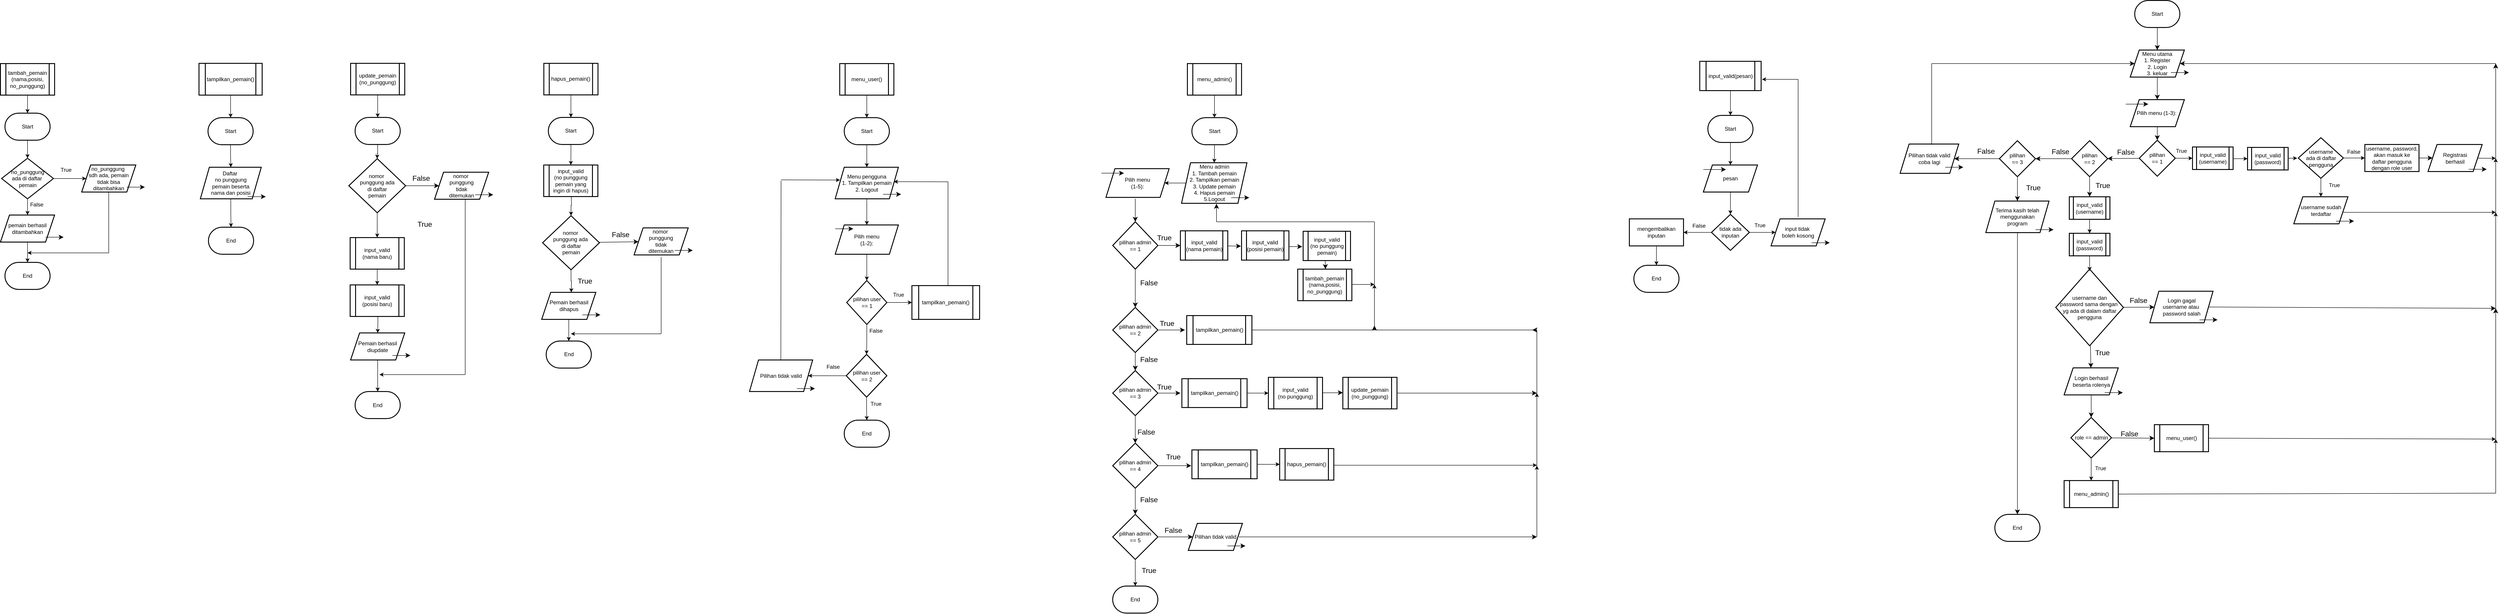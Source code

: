 <mxfile version="24.8.0">
  <diagram name="Page-1" id="MBab6_zTOveaseLpX-W1">
    <mxGraphModel dx="7665" dy="1138" grid="1" gridSize="10" guides="1" tooltips="1" connect="1" arrows="1" fold="1" page="1" pageScale="1" pageWidth="850" pageHeight="1100" background="none" math="0" shadow="0">
      <root>
        <mxCell id="0" />
        <mxCell id="1" parent="0" />
        <mxCell id="WtSMKF77AdU1jD58VCQP-2" value="" style="edgeStyle=none;curved=1;rounded=0;orthogonalLoop=1;jettySize=auto;html=1;fontSize=12;startSize=8;endSize=8;" parent="1" source="8Y-29Jd5Yy1vmLtRVxgS-1" target="WtSMKF77AdU1jD58VCQP-1" edge="1">
          <mxGeometry relative="1" as="geometry" />
        </mxCell>
        <mxCell id="8Y-29Jd5Yy1vmLtRVxgS-1" value="Start" style="strokeWidth=2;html=1;shape=mxgraph.flowchart.terminator;whiteSpace=wrap;" parent="1" vertex="1">
          <mxGeometry x="360" y="60" width="100" height="60" as="geometry" />
        </mxCell>
        <mxCell id="WtSMKF77AdU1jD58VCQP-4" value="" style="edgeStyle=none;curved=1;rounded=0;orthogonalLoop=1;jettySize=auto;html=1;fontSize=12;startSize=8;endSize=8;" parent="1" source="WtSMKF77AdU1jD58VCQP-1" target="WtSMKF77AdU1jD58VCQP-3" edge="1">
          <mxGeometry relative="1" as="geometry" />
        </mxCell>
        <mxCell id="WtSMKF77AdU1jD58VCQP-1" value="Menu utama&lt;div&gt;1. Register&lt;/div&gt;&lt;div&gt;2. Login&lt;/div&gt;&lt;div&gt;3. keluar&lt;/div&gt;" style="shape=parallelogram;perimeter=parallelogramPerimeter;whiteSpace=wrap;html=1;fixedSize=1;strokeWidth=2;" parent="1" vertex="1">
          <mxGeometry x="350" y="170" width="120" height="60" as="geometry" />
        </mxCell>
        <mxCell id="WtSMKF77AdU1jD58VCQP-8" value="" style="edgeStyle=none;curved=1;rounded=0;orthogonalLoop=1;jettySize=auto;html=1;fontSize=12;startSize=8;endSize=8;" parent="1" source="WtSMKF77AdU1jD58VCQP-3" target="WtSMKF77AdU1jD58VCQP-7" edge="1">
          <mxGeometry relative="1" as="geometry" />
        </mxCell>
        <mxCell id="WtSMKF77AdU1jD58VCQP-3" value="Pilih menu (1-3):&amp;nbsp;" style="shape=parallelogram;perimeter=parallelogramPerimeter;whiteSpace=wrap;html=1;fixedSize=1;strokeWidth=2;" parent="1" vertex="1">
          <mxGeometry x="350" y="280" width="120" height="60" as="geometry" />
        </mxCell>
        <mxCell id="WtSMKF77AdU1jD58VCQP-5" value="" style="endArrow=classic;html=1;rounded=0;fontSize=12;startSize=8;endSize=8;curved=1;" parent="1" edge="1">
          <mxGeometry width="50" height="50" relative="1" as="geometry">
            <mxPoint x="440" y="220" as="sourcePoint" />
            <mxPoint x="480" y="220" as="targetPoint" />
          </mxGeometry>
        </mxCell>
        <mxCell id="WtSMKF77AdU1jD58VCQP-6" value="" style="endArrow=classic;html=1;rounded=0;fontSize=12;startSize=8;endSize=8;curved=1;" parent="1" edge="1">
          <mxGeometry width="50" height="50" relative="1" as="geometry">
            <mxPoint x="340" y="290" as="sourcePoint" />
            <mxPoint x="390" y="290" as="targetPoint" />
          </mxGeometry>
        </mxCell>
        <mxCell id="WtSMKF77AdU1jD58VCQP-47" value="" style="edgeStyle=none;curved=1;rounded=0;orthogonalLoop=1;jettySize=auto;html=1;fontSize=12;startSize=8;endSize=8;" parent="1" source="WtSMKF77AdU1jD58VCQP-7" target="WtSMKF77AdU1jD58VCQP-46" edge="1">
          <mxGeometry relative="1" as="geometry" />
        </mxCell>
        <mxCell id="NOP7SX9Yuh0bbPV9pfLD-3" value="" style="edgeStyle=orthogonalEdgeStyle;rounded=0;orthogonalLoop=1;jettySize=auto;html=1;" parent="1" source="WtSMKF77AdU1jD58VCQP-7" target="NOP7SX9Yuh0bbPV9pfLD-2" edge="1">
          <mxGeometry relative="1" as="geometry" />
        </mxCell>
        <mxCell id="WtSMKF77AdU1jD58VCQP-7" value="pilihan&lt;div&gt;== 1&lt;/div&gt;" style="rhombus;whiteSpace=wrap;html=1;strokeWidth=2;" parent="1" vertex="1">
          <mxGeometry x="370" y="370" width="80" height="80" as="geometry" />
        </mxCell>
        <mxCell id="WtSMKF77AdU1jD58VCQP-51" value="" style="edgeStyle=none;curved=1;rounded=0;orthogonalLoop=1;jettySize=auto;html=1;fontSize=12;startSize=8;endSize=8;" parent="1" source="WtSMKF77AdU1jD58VCQP-46" target="eLRa3TU9Jxvd6dPgThX7-3" edge="1">
          <mxGeometry relative="1" as="geometry">
            <mxPoint x="260" y="510" as="targetPoint" />
          </mxGeometry>
        </mxCell>
        <mxCell id="WtSMKF77AdU1jD58VCQP-72" value="" style="edgeStyle=none;curved=1;rounded=0;orthogonalLoop=1;jettySize=auto;html=1;fontSize=12;startSize=8;endSize=8;" parent="1" source="WtSMKF77AdU1jD58VCQP-46" target="WtSMKF77AdU1jD58VCQP-71" edge="1">
          <mxGeometry relative="1" as="geometry" />
        </mxCell>
        <mxCell id="WtSMKF77AdU1jD58VCQP-46" value="pilihan&lt;div&gt;== 2&lt;/div&gt;" style="rhombus;whiteSpace=wrap;html=1;strokeWidth=2;" parent="1" vertex="1">
          <mxGeometry x="220" y="371" width="80" height="80" as="geometry" />
        </mxCell>
        <mxCell id="WtSMKF77AdU1jD58VCQP-48" value="False" style="text;html=1;align=center;verticalAlign=middle;resizable=0;points=[];autosize=1;strokeColor=none;fillColor=none;fontSize=16;" parent="1" vertex="1">
          <mxGeometry x="310" y="381" width="60" height="30" as="geometry" />
        </mxCell>
        <mxCell id="WtSMKF77AdU1jD58VCQP-70" value="True" style="text;html=1;align=center;verticalAlign=middle;resizable=0;points=[];autosize=1;strokeColor=none;fillColor=none;fontSize=16;" parent="1" vertex="1">
          <mxGeometry x="258.5" y="454.5" width="60" height="30" as="geometry" />
        </mxCell>
        <mxCell id="WtSMKF77AdU1jD58VCQP-76" value="" style="edgeStyle=none;curved=1;rounded=0;orthogonalLoop=1;jettySize=auto;html=1;fontSize=12;startSize=8;endSize=8;" parent="1" source="WtSMKF77AdU1jD58VCQP-71" target="WtSMKF77AdU1jD58VCQP-74" edge="1">
          <mxGeometry relative="1" as="geometry" />
        </mxCell>
        <mxCell id="WtSMKF77AdU1jD58VCQP-82" value="" style="edgeStyle=none;curved=1;rounded=0;orthogonalLoop=1;jettySize=auto;html=1;fontSize=12;startSize=8;endSize=8;" parent="1" source="WtSMKF77AdU1jD58VCQP-71" target="WtSMKF77AdU1jD58VCQP-80" edge="1">
          <mxGeometry relative="1" as="geometry" />
        </mxCell>
        <mxCell id="WtSMKF77AdU1jD58VCQP-71" value="pilihan&lt;div&gt;== 3&lt;/div&gt;" style="rhombus;whiteSpace=wrap;html=1;strokeWidth=2;" parent="1" vertex="1">
          <mxGeometry x="60" y="371" width="80" height="80" as="geometry" />
        </mxCell>
        <mxCell id="WtSMKF77AdU1jD58VCQP-73" value="False" style="text;html=1;align=center;verticalAlign=middle;resizable=0;points=[];autosize=1;strokeColor=none;fillColor=none;fontSize=16;" parent="1" vertex="1">
          <mxGeometry x="165" y="380" width="60" height="30" as="geometry" />
        </mxCell>
        <mxCell id="WtSMKF77AdU1jD58VCQP-74" value="Terima kasih telah&lt;div&gt;menggunakan&lt;/div&gt;&lt;div&gt;program&lt;/div&gt;" style="shape=parallelogram;perimeter=parallelogramPerimeter;whiteSpace=wrap;html=1;fixedSize=1;strokeWidth=2;" parent="1" vertex="1">
          <mxGeometry x="30" y="505" width="140" height="70" as="geometry" />
        </mxCell>
        <mxCell id="WtSMKF77AdU1jD58VCQP-75" value="" style="endArrow=classic;html=1;rounded=0;fontSize=12;startSize=8;endSize=8;curved=1;" parent="1" edge="1">
          <mxGeometry width="50" height="50" relative="1" as="geometry">
            <mxPoint x="140" y="568.46" as="sourcePoint" />
            <mxPoint x="180" y="568.46" as="targetPoint" />
          </mxGeometry>
        </mxCell>
        <mxCell id="WtSMKF77AdU1jD58VCQP-77" value="True" style="text;html=1;align=center;verticalAlign=middle;resizable=0;points=[];autosize=1;strokeColor=none;fillColor=none;fontSize=16;" parent="1" vertex="1">
          <mxGeometry x="105" y="460" width="60" height="30" as="geometry" />
        </mxCell>
        <mxCell id="WtSMKF77AdU1jD58VCQP-80" value="Pilihan tidak valid&lt;div&gt;coba lagi&lt;/div&gt;" style="shape=parallelogram;perimeter=parallelogramPerimeter;whiteSpace=wrap;html=1;fixedSize=1;strokeWidth=2;" parent="1" vertex="1">
          <mxGeometry x="-160" y="378.5" width="130" height="65" as="geometry" />
        </mxCell>
        <mxCell id="WtSMKF77AdU1jD58VCQP-81" value="" style="endArrow=classic;html=1;rounded=0;fontSize=12;startSize=8;endSize=8;curved=1;" parent="1" edge="1">
          <mxGeometry width="50" height="50" relative="1" as="geometry">
            <mxPoint x="-60" y="430" as="sourcePoint" />
            <mxPoint x="-20" y="430" as="targetPoint" />
          </mxGeometry>
        </mxCell>
        <mxCell id="WtSMKF77AdU1jD58VCQP-84" value="False" style="text;html=1;align=center;verticalAlign=middle;resizable=0;points=[];autosize=1;strokeColor=none;fillColor=none;fontSize=16;" parent="1" vertex="1">
          <mxGeometry y="378.5" width="60" height="30" as="geometry" />
        </mxCell>
        <mxCell id="WtSMKF77AdU1jD58VCQP-100" value="" style="edgeStyle=none;curved=1;rounded=0;orthogonalLoop=1;jettySize=auto;html=1;fontSize=12;startSize=8;endSize=8;" parent="1" source="WtSMKF77AdU1jD58VCQP-95" target="WtSMKF77AdU1jD58VCQP-98" edge="1">
          <mxGeometry relative="1" as="geometry" />
        </mxCell>
        <mxCell id="WtSMKF77AdU1jD58VCQP-160" value="" style="edgeStyle=none;curved=1;rounded=0;orthogonalLoop=1;jettySize=auto;html=1;fontSize=12;startSize=8;endSize=8;" parent="1" source="WtSMKF77AdU1jD58VCQP-95" target="WtSMKF77AdU1jD58VCQP-158" edge="1">
          <mxGeometry relative="1" as="geometry" />
        </mxCell>
        <mxCell id="WtSMKF77AdU1jD58VCQP-95" value="username dan&lt;div&gt;password sama dengan&amp;nbsp;&lt;/div&gt;&lt;div&gt;yg&amp;nbsp;&lt;span style=&quot;background-color: initial;&quot;&gt;ada di dalam daftar pengguna&lt;/span&gt;&lt;/div&gt;" style="rhombus;whiteSpace=wrap;html=1;strokeWidth=2;" parent="1" vertex="1">
          <mxGeometry x="185" y="656" width="150" height="170" as="geometry" />
        </mxCell>
        <mxCell id="WtSMKF77AdU1jD58VCQP-98" value="Login gagal&lt;div&gt;username atau&amp;nbsp;&lt;/div&gt;&lt;div&gt;password salah&lt;/div&gt;" style="shape=parallelogram;perimeter=parallelogramPerimeter;whiteSpace=wrap;html=1;fixedSize=1;strokeWidth=2;" parent="1" vertex="1">
          <mxGeometry x="393.5" y="705" width="140" height="70" as="geometry" />
        </mxCell>
        <mxCell id="WtSMKF77AdU1jD58VCQP-99" value="" style="endArrow=classic;html=1;rounded=0;fontSize=12;startSize=8;endSize=8;curved=1;" parent="1" edge="1">
          <mxGeometry width="50" height="50" relative="1" as="geometry">
            <mxPoint x="503.5" y="768.46" as="sourcePoint" />
            <mxPoint x="543.5" y="768.46" as="targetPoint" />
          </mxGeometry>
        </mxCell>
        <mxCell id="WtSMKF77AdU1jD58VCQP-101" value="False" style="text;html=1;align=center;verticalAlign=middle;resizable=0;points=[];autosize=1;strokeColor=none;fillColor=none;fontSize=16;" parent="1" vertex="1">
          <mxGeometry x="337.5" y="710" width="60" height="30" as="geometry" />
        </mxCell>
        <mxCell id="WtSMKF77AdU1jD58VCQP-150" value="" style="endArrow=classic;html=1;rounded=0;fontSize=12;startSize=8;endSize=8;curved=1;entryX=1;entryY=0.5;entryDx=0;entryDy=0;" parent="1" target="WtSMKF77AdU1jD58VCQP-1" edge="1">
          <mxGeometry width="50" height="50" relative="1" as="geometry">
            <mxPoint x="1160" y="200" as="sourcePoint" />
            <mxPoint x="1200" y="160" as="targetPoint" />
          </mxGeometry>
        </mxCell>
        <mxCell id="WtSMKF77AdU1jD58VCQP-151" value="" style="endArrow=none;html=1;rounded=0;fontSize=12;startSize=8;endSize=8;curved=1;" parent="1" edge="1">
          <mxGeometry width="50" height="50" relative="1" as="geometry">
            <mxPoint x="1160" y="800" as="sourcePoint" />
            <mxPoint x="1160" y="200" as="targetPoint" />
          </mxGeometry>
        </mxCell>
        <mxCell id="WtSMKF77AdU1jD58VCQP-163" value="" style="edgeStyle=none;curved=1;rounded=0;orthogonalLoop=1;jettySize=auto;html=1;fontSize=12;startSize=8;endSize=8;" parent="1" source="WtSMKF77AdU1jD58VCQP-158" target="WtSMKF77AdU1jD58VCQP-162" edge="1">
          <mxGeometry relative="1" as="geometry" />
        </mxCell>
        <mxCell id="WtSMKF77AdU1jD58VCQP-158" value="Login berhasil&lt;div&gt;beserta rolenya&lt;/div&gt;" style="shape=parallelogram;perimeter=parallelogramPerimeter;whiteSpace=wrap;html=1;fixedSize=1;strokeWidth=2;" parent="1" vertex="1">
          <mxGeometry x="203.5" y="875" width="120" height="60" as="geometry" />
        </mxCell>
        <mxCell id="WtSMKF77AdU1jD58VCQP-159" value="" style="endArrow=classic;html=1;rounded=0;fontSize=12;startSize=8;endSize=8;curved=1;" parent="1" edge="1">
          <mxGeometry width="50" height="50" relative="1" as="geometry">
            <mxPoint x="293.5" y="930" as="sourcePoint" />
            <mxPoint x="333.5" y="930" as="targetPoint" />
          </mxGeometry>
        </mxCell>
        <mxCell id="WtSMKF77AdU1jD58VCQP-161" value="True" style="text;html=1;align=center;verticalAlign=middle;resizable=0;points=[];autosize=1;strokeColor=none;fillColor=none;fontSize=16;" parent="1" vertex="1">
          <mxGeometry x="257.5" y="826" width="60" height="30" as="geometry" />
        </mxCell>
        <mxCell id="WtSMKF77AdU1jD58VCQP-166" value="" style="edgeStyle=none;curved=1;rounded=0;orthogonalLoop=1;jettySize=auto;html=1;fontSize=12;startSize=8;endSize=8;entryX=0;entryY=0.5;entryDx=0;entryDy=0;" parent="1" source="WtSMKF77AdU1jD58VCQP-162" target="eLRa3TU9Jxvd6dPgThX7-180" edge="1">
          <mxGeometry relative="1" as="geometry">
            <mxPoint x="447.5" y="1030" as="targetPoint" />
          </mxGeometry>
        </mxCell>
        <mxCell id="eLRa3TU9Jxvd6dPgThX7-183" value="" style="edgeStyle=orthogonalEdgeStyle;rounded=0;orthogonalLoop=1;jettySize=auto;html=1;" parent="1" source="WtSMKF77AdU1jD58VCQP-162" target="eLRa3TU9Jxvd6dPgThX7-182" edge="1">
          <mxGeometry relative="1" as="geometry" />
        </mxCell>
        <mxCell id="WtSMKF77AdU1jD58VCQP-162" value="role == admin" style="rhombus;whiteSpace=wrap;html=1;strokeWidth=2;" parent="1" vertex="1">
          <mxGeometry x="218.5" y="985" width="90" height="90" as="geometry" />
        </mxCell>
        <mxCell id="WtSMKF77AdU1jD58VCQP-167" value="False" style="text;html=1;align=center;verticalAlign=middle;resizable=0;points=[];autosize=1;strokeColor=none;fillColor=none;fontSize=16;" parent="1" vertex="1">
          <mxGeometry x="317.5" y="1006" width="60" height="30" as="geometry" />
        </mxCell>
        <mxCell id="WtSMKF77AdU1jD58VCQP-187" value="" style="edgeStyle=none;curved=1;rounded=0;orthogonalLoop=1;jettySize=auto;html=1;fontSize=12;startSize=8;endSize=8;" parent="1" edge="1">
          <mxGeometry relative="1" as="geometry">
            <mxPoint x="1160" y="743" as="targetPoint" />
            <mxPoint x="1160" y="1033" as="sourcePoint" />
          </mxGeometry>
        </mxCell>
        <mxCell id="WtSMKF77AdU1jD58VCQP-199" value="" style="endArrow=none;html=1;rounded=0;fontSize=12;startSize=8;endSize=8;curved=1;" parent="1" edge="1">
          <mxGeometry width="50" height="50" relative="1" as="geometry">
            <mxPoint x="-90" y="380" as="sourcePoint" />
            <mxPoint x="-90" y="200" as="targetPoint" />
          </mxGeometry>
        </mxCell>
        <mxCell id="WtSMKF77AdU1jD58VCQP-200" value="" style="endArrow=classic;html=1;rounded=0;fontSize=12;startSize=8;endSize=8;curved=1;entryX=0;entryY=0.5;entryDx=0;entryDy=0;" parent="1" target="WtSMKF77AdU1jD58VCQP-1" edge="1">
          <mxGeometry width="50" height="50" relative="1" as="geometry">
            <mxPoint x="-90" y="200" as="sourcePoint" />
            <mxPoint x="-40" y="150" as="targetPoint" />
          </mxGeometry>
        </mxCell>
        <mxCell id="WtSMKF77AdU1jD58VCQP-387" value="" style="endArrow=classic;html=1;rounded=0;fontSize=12;startSize=8;endSize=8;curved=1;exitX=1;exitY=0.5;exitDx=0;exitDy=0;" parent="1" source="WtSMKF77AdU1jD58VCQP-98" edge="1">
          <mxGeometry width="50" height="50" relative="1" as="geometry">
            <mxPoint x="670" y="743" as="sourcePoint" />
            <mxPoint x="1160" y="743" as="targetPoint" />
          </mxGeometry>
        </mxCell>
        <mxCell id="WtSMKF77AdU1jD58VCQP-388" value="" style="endArrow=classic;html=1;rounded=0;fontSize=12;startSize=8;endSize=8;curved=1;" parent="1" edge="1">
          <mxGeometry width="50" height="50" relative="1" as="geometry">
            <mxPoint x="1160" y="260" as="sourcePoint" />
            <mxPoint x="1160" y="200" as="targetPoint" />
          </mxGeometry>
        </mxCell>
        <mxCell id="WtSMKF77AdU1jD58VCQP-393" value="" style="endArrow=classic;html=1;rounded=0;fontSize=12;startSize=8;endSize=8;curved=1;entryX=0.5;entryY=0;entryDx=0;entryDy=0;entryPerimeter=0;exitX=0.5;exitY=1;exitDx=0;exitDy=0;" parent="1" source="WtSMKF77AdU1jD58VCQP-74" target="WtSMKF77AdU1jD58VCQP-394" edge="1">
          <mxGeometry width="50" height="50" relative="1" as="geometry">
            <mxPoint x="-100" y="540" as="sourcePoint" />
            <mxPoint x="-100" y="2120" as="targetPoint" />
          </mxGeometry>
        </mxCell>
        <mxCell id="WtSMKF77AdU1jD58VCQP-394" value="End" style="strokeWidth=2;html=1;shape=mxgraph.flowchart.terminator;whiteSpace=wrap;" parent="1" vertex="1">
          <mxGeometry x="50" y="1200" width="100" height="60" as="geometry" />
        </mxCell>
        <mxCell id="NOP7SX9Yuh0bbPV9pfLD-2" value="input_valid&lt;div&gt;(username)&lt;/div&gt;" style="shape=process;whiteSpace=wrap;html=1;backgroundOutline=1;strokeWidth=2;" parent="1" vertex="1">
          <mxGeometry x="488" y="385" width="90" height="50" as="geometry" />
        </mxCell>
        <mxCell id="NOP7SX9Yuh0bbPV9pfLD-4" value="True" style="text;html=1;align=center;verticalAlign=middle;resizable=0;points=[];autosize=1;strokeColor=none;fillColor=none;" parent="1" vertex="1">
          <mxGeometry x="438" y="378.5" width="50" height="30" as="geometry" />
        </mxCell>
        <mxCell id="NOP7SX9Yuh0bbPV9pfLD-52" value="" style="edgeStyle=orthogonalEdgeStyle;rounded=0;orthogonalLoop=1;jettySize=auto;html=1;" parent="1" source="NOP7SX9Yuh0bbPV9pfLD-50" target="NOP7SX9Yuh0bbPV9pfLD-51" edge="1">
          <mxGeometry relative="1" as="geometry" />
        </mxCell>
        <mxCell id="NOP7SX9Yuh0bbPV9pfLD-50" value="input_valid(pesan)" style="shape=process;whiteSpace=wrap;html=1;backgroundOutline=1;strokeWidth=2;" parent="1" vertex="1">
          <mxGeometry x="-604" y="195" width="136" height="65" as="geometry" />
        </mxCell>
        <mxCell id="NOP7SX9Yuh0bbPV9pfLD-55" value="" style="edgeStyle=orthogonalEdgeStyle;rounded=0;orthogonalLoop=1;jettySize=auto;html=1;" parent="1" source="NOP7SX9Yuh0bbPV9pfLD-51" target="NOP7SX9Yuh0bbPV9pfLD-53" edge="1">
          <mxGeometry relative="1" as="geometry" />
        </mxCell>
        <mxCell id="NOP7SX9Yuh0bbPV9pfLD-51" value="Start" style="strokeWidth=2;html=1;shape=mxgraph.flowchart.terminator;whiteSpace=wrap;" parent="1" vertex="1">
          <mxGeometry x="-586" y="315" width="100" height="60" as="geometry" />
        </mxCell>
        <mxCell id="UezKkUueuSIgXUtP9DaV-20" value="" style="edgeStyle=orthogonalEdgeStyle;rounded=0;orthogonalLoop=1;jettySize=auto;html=1;" edge="1" parent="1" source="NOP7SX9Yuh0bbPV9pfLD-53" target="NOP7SX9Yuh0bbPV9pfLD-60">
          <mxGeometry relative="1" as="geometry" />
        </mxCell>
        <mxCell id="NOP7SX9Yuh0bbPV9pfLD-53" value="pesan" style="shape=parallelogram;perimeter=parallelogramPerimeter;whiteSpace=wrap;html=1;fixedSize=1;strokeWidth=2;" parent="1" vertex="1">
          <mxGeometry x="-596" y="425" width="120" height="60" as="geometry" />
        </mxCell>
        <mxCell id="NOP7SX9Yuh0bbPV9pfLD-54" value="" style="endArrow=classic;html=1;rounded=0;fontSize=12;startSize=8;endSize=8;curved=1;" parent="1" edge="1">
          <mxGeometry width="50" height="50" relative="1" as="geometry">
            <mxPoint x="-596" y="435" as="sourcePoint" />
            <mxPoint x="-546" y="435" as="targetPoint" />
          </mxGeometry>
        </mxCell>
        <mxCell id="NOP7SX9Yuh0bbPV9pfLD-64" value="" style="edgeStyle=orthogonalEdgeStyle;rounded=0;orthogonalLoop=1;jettySize=auto;html=1;" parent="1" source="NOP7SX9Yuh0bbPV9pfLD-60" target="NOP7SX9Yuh0bbPV9pfLD-62" edge="1">
          <mxGeometry relative="1" as="geometry" />
        </mxCell>
        <mxCell id="NOP7SX9Yuh0bbPV9pfLD-71" value="" style="edgeStyle=orthogonalEdgeStyle;rounded=0;orthogonalLoop=1;jettySize=auto;html=1;" parent="1" source="NOP7SX9Yuh0bbPV9pfLD-60" target="NOP7SX9Yuh0bbPV9pfLD-70" edge="1">
          <mxGeometry relative="1" as="geometry" />
        </mxCell>
        <mxCell id="NOP7SX9Yuh0bbPV9pfLD-60" value="tidak ada&lt;div&gt;inputan&lt;/div&gt;" style="rhombus;whiteSpace=wrap;html=1;strokeWidth=2;" parent="1" vertex="1">
          <mxGeometry x="-578" y="534.49" width="84" height="80" as="geometry" />
        </mxCell>
        <mxCell id="NOP7SX9Yuh0bbPV9pfLD-62" value="input tidak&amp;nbsp;&lt;div&gt;boleh&amp;nbsp;&lt;span style=&quot;background-color: initial;&quot;&gt;kosong&lt;/span&gt;&lt;/div&gt;" style="shape=parallelogram;perimeter=parallelogramPerimeter;whiteSpace=wrap;html=1;fixedSize=1;strokeWidth=2;" parent="1" vertex="1">
          <mxGeometry x="-446" y="544.49" width="120" height="60" as="geometry" />
        </mxCell>
        <mxCell id="NOP7SX9Yuh0bbPV9pfLD-63" value="" style="endArrow=classic;html=1;rounded=0;fontSize=12;startSize=8;endSize=8;curved=1;" parent="1" edge="1">
          <mxGeometry width="50" height="50" relative="1" as="geometry">
            <mxPoint x="-356" y="597.49" as="sourcePoint" />
            <mxPoint x="-316" y="597.49" as="targetPoint" />
          </mxGeometry>
        </mxCell>
        <mxCell id="NOP7SX9Yuh0bbPV9pfLD-65" value="" style="endArrow=none;html=1;rounded=0;" parent="1" edge="1">
          <mxGeometry width="50" height="50" relative="1" as="geometry">
            <mxPoint x="-386" y="540" as="sourcePoint" />
            <mxPoint x="-386" y="235" as="targetPoint" />
          </mxGeometry>
        </mxCell>
        <mxCell id="NOP7SX9Yuh0bbPV9pfLD-67" value="" style="endArrow=classic;html=1;rounded=0;" parent="1" edge="1">
          <mxGeometry width="50" height="50" relative="1" as="geometry">
            <mxPoint x="-386" y="235" as="sourcePoint" />
            <mxPoint x="-466" y="235" as="targetPoint" />
          </mxGeometry>
        </mxCell>
        <mxCell id="NOP7SX9Yuh0bbPV9pfLD-68" value="True" style="text;html=1;align=center;verticalAlign=middle;resizable=0;points=[];autosize=1;strokeColor=none;fillColor=none;" parent="1" vertex="1">
          <mxGeometry x="-496" y="544.49" width="50" height="30" as="geometry" />
        </mxCell>
        <mxCell id="eLRa3TU9Jxvd6dPgThX7-2" value="" style="edgeStyle=orthogonalEdgeStyle;rounded=0;orthogonalLoop=1;jettySize=auto;html=1;" parent="1" source="NOP7SX9Yuh0bbPV9pfLD-70" target="eLRa3TU9Jxvd6dPgThX7-1" edge="1">
          <mxGeometry relative="1" as="geometry" />
        </mxCell>
        <mxCell id="NOP7SX9Yuh0bbPV9pfLD-70" value="mengembalikan&lt;div&gt;inputan&lt;/div&gt;" style="whiteSpace=wrap;html=1;strokeWidth=2;" parent="1" vertex="1">
          <mxGeometry x="-760" y="544.49" width="120" height="60" as="geometry" />
        </mxCell>
        <mxCell id="NOP7SX9Yuh0bbPV9pfLD-72" value="False" style="text;html=1;align=center;verticalAlign=middle;resizable=0;points=[];autosize=1;strokeColor=none;fillColor=none;" parent="1" vertex="1">
          <mxGeometry x="-631" y="545.49" width="50" height="30" as="geometry" />
        </mxCell>
        <mxCell id="NOP7SX9Yuh0bbPV9pfLD-77" value="" style="edgeStyle=orthogonalEdgeStyle;rounded=0;orthogonalLoop=1;jettySize=auto;html=1;" parent="1" source="NOP7SX9Yuh0bbPV9pfLD-73" target="NOP7SX9Yuh0bbPV9pfLD-75" edge="1">
          <mxGeometry relative="1" as="geometry" />
        </mxCell>
        <mxCell id="UezKkUueuSIgXUtP9DaV-37" value="" style="edgeStyle=orthogonalEdgeStyle;rounded=0;orthogonalLoop=1;jettySize=auto;html=1;" edge="1" parent="1" source="NOP7SX9Yuh0bbPV9pfLD-73" target="NOP7SX9Yuh0bbPV9pfLD-79">
          <mxGeometry relative="1" as="geometry" />
        </mxCell>
        <mxCell id="NOP7SX9Yuh0bbPV9pfLD-73" value="username&lt;div&gt;ada di daftar&lt;/div&gt;&lt;div&gt;pengguna&lt;/div&gt;" style="rhombus;whiteSpace=wrap;html=1;strokeWidth=2;" parent="1" vertex="1">
          <mxGeometry x="722.5" y="364.5" width="100" height="90" as="geometry" />
        </mxCell>
        <mxCell id="NOP7SX9Yuh0bbPV9pfLD-75" value="username sudah&lt;div&gt;terdaftar&lt;/div&gt;" style="shape=parallelogram;perimeter=parallelogramPerimeter;whiteSpace=wrap;html=1;fixedSize=1;strokeWidth=2;" parent="1" vertex="1">
          <mxGeometry x="712.5" y="495.5" width="120" height="60" as="geometry" />
        </mxCell>
        <mxCell id="NOP7SX9Yuh0bbPV9pfLD-76" value="" style="endArrow=classic;html=1;rounded=0;fontSize=12;startSize=8;endSize=8;curved=1;" parent="1" edge="1">
          <mxGeometry width="50" height="50" relative="1" as="geometry">
            <mxPoint x="806" y="549.59" as="sourcePoint" />
            <mxPoint x="846" y="549.59" as="targetPoint" />
          </mxGeometry>
        </mxCell>
        <mxCell id="NOP7SX9Yuh0bbPV9pfLD-78" value="" style="edgeStyle=none;curved=1;rounded=0;orthogonalLoop=1;jettySize=auto;html=1;fontSize=12;startSize=8;endSize=8;" parent="1" source="NOP7SX9Yuh0bbPV9pfLD-79" target="NOP7SX9Yuh0bbPV9pfLD-80" edge="1">
          <mxGeometry relative="1" as="geometry" />
        </mxCell>
        <mxCell id="NOP7SX9Yuh0bbPV9pfLD-79" value="username, password,&lt;div&gt;akan masuk ke&lt;/div&gt;&lt;div&gt;daftar pengguna&lt;/div&gt;&lt;div&gt;dengan role user&lt;/div&gt;" style="whiteSpace=wrap;html=1;strokeWidth=2;" parent="1" vertex="1">
          <mxGeometry x="870" y="379.5" width="120" height="60" as="geometry" />
        </mxCell>
        <mxCell id="NOP7SX9Yuh0bbPV9pfLD-80" value="Registrasi&lt;div&gt;berhasil&lt;/div&gt;" style="shape=parallelogram;perimeter=parallelogramPerimeter;whiteSpace=wrap;html=1;fixedSize=1;strokeWidth=2;" parent="1" vertex="1">
          <mxGeometry x="1010" y="379.5" width="120" height="60" as="geometry" />
        </mxCell>
        <mxCell id="NOP7SX9Yuh0bbPV9pfLD-81" value="" style="endArrow=classic;html=1;rounded=0;fontSize=12;startSize=8;endSize=8;curved=1;" parent="1" edge="1">
          <mxGeometry width="50" height="50" relative="1" as="geometry">
            <mxPoint x="1100" y="434.5" as="sourcePoint" />
            <mxPoint x="1140" y="434.5" as="targetPoint" />
          </mxGeometry>
        </mxCell>
        <mxCell id="NOP7SX9Yuh0bbPV9pfLD-82" style="edgeStyle=none;curved=1;rounded=0;orthogonalLoop=1;jettySize=auto;html=1;exitX=0.5;exitY=1;exitDx=0;exitDy=0;fontSize=12;startSize=8;endSize=8;" parent="1" source="NOP7SX9Yuh0bbPV9pfLD-79" target="NOP7SX9Yuh0bbPV9pfLD-79" edge="1">
          <mxGeometry relative="1" as="geometry" />
        </mxCell>
        <mxCell id="NOP7SX9Yuh0bbPV9pfLD-84" value="True" style="text;html=1;align=center;verticalAlign=middle;resizable=0;points=[];autosize=1;strokeColor=none;fillColor=none;" parent="1" vertex="1">
          <mxGeometry x="776.5" y="454.5" width="50" height="30" as="geometry" />
        </mxCell>
        <mxCell id="NOP7SX9Yuh0bbPV9pfLD-85" value="False" style="text;html=1;align=center;verticalAlign=middle;resizable=0;points=[];autosize=1;strokeColor=none;fillColor=none;" parent="1" vertex="1">
          <mxGeometry x="820" y="381" width="50" height="30" as="geometry" />
        </mxCell>
        <mxCell id="NOP7SX9Yuh0bbPV9pfLD-86" value="" style="endArrow=classic;html=1;rounded=0;" parent="1" edge="1">
          <mxGeometry width="50" height="50" relative="1" as="geometry">
            <mxPoint x="820" y="530" as="sourcePoint" />
            <mxPoint x="1160" y="530" as="targetPoint" />
          </mxGeometry>
        </mxCell>
        <mxCell id="NOP7SX9Yuh0bbPV9pfLD-87" value="" style="endArrow=classic;html=1;rounded=0;" parent="1" edge="1">
          <mxGeometry width="50" height="50" relative="1" as="geometry">
            <mxPoint x="1120" y="410" as="sourcePoint" />
            <mxPoint x="1160" y="410" as="targetPoint" />
          </mxGeometry>
        </mxCell>
        <mxCell id="NOP7SX9Yuh0bbPV9pfLD-88" value="" style="endArrow=classic;html=1;rounded=0;" parent="1" edge="1">
          <mxGeometry width="50" height="50" relative="1" as="geometry">
            <mxPoint x="1160" y="620" as="sourcePoint" />
            <mxPoint x="1160" y="530" as="targetPoint" />
          </mxGeometry>
        </mxCell>
        <mxCell id="NOP7SX9Yuh0bbPV9pfLD-89" value="" style="endArrow=classic;html=1;rounded=0;" parent="1" edge="1">
          <mxGeometry width="50" height="50" relative="1" as="geometry">
            <mxPoint x="1160" y="490" as="sourcePoint" />
            <mxPoint x="1160" y="410" as="targetPoint" />
          </mxGeometry>
        </mxCell>
        <mxCell id="eLRa3TU9Jxvd6dPgThX7-1" value="End" style="strokeWidth=2;html=1;shape=mxgraph.flowchart.terminator;whiteSpace=wrap;" parent="1" vertex="1">
          <mxGeometry x="-750" y="647.49" width="100" height="60" as="geometry" />
        </mxCell>
        <mxCell id="eLRa3TU9Jxvd6dPgThX7-3" value="input_valid&lt;div&gt;(username)&lt;/div&gt;" style="shape=process;whiteSpace=wrap;html=1;backgroundOutline=1;strokeWidth=2;" parent="1" vertex="1">
          <mxGeometry x="215" y="495.5" width="90" height="50" as="geometry" />
        </mxCell>
        <mxCell id="eLRa3TU9Jxvd6dPgThX7-7" value="" style="edgeStyle=orthogonalEdgeStyle;rounded=0;orthogonalLoop=1;jettySize=auto;html=1;" parent="1" source="eLRa3TU9Jxvd6dPgThX7-5" target="eLRa3TU9Jxvd6dPgThX7-6" edge="1">
          <mxGeometry relative="1" as="geometry" />
        </mxCell>
        <mxCell id="eLRa3TU9Jxvd6dPgThX7-5" value="menu_admin()" style="shape=process;whiteSpace=wrap;html=1;backgroundOutline=1;strokeWidth=2;" parent="1" vertex="1">
          <mxGeometry x="-1739.5" y="200" width="120" height="70" as="geometry" />
        </mxCell>
        <mxCell id="eLRa3TU9Jxvd6dPgThX7-10" value="" style="edgeStyle=orthogonalEdgeStyle;rounded=0;orthogonalLoop=1;jettySize=auto;html=1;" parent="1" source="eLRa3TU9Jxvd6dPgThX7-6" target="eLRa3TU9Jxvd6dPgThX7-8" edge="1">
          <mxGeometry relative="1" as="geometry" />
        </mxCell>
        <mxCell id="eLRa3TU9Jxvd6dPgThX7-6" value="Start" style="strokeWidth=2;html=1;shape=mxgraph.flowchart.terminator;whiteSpace=wrap;" parent="1" vertex="1">
          <mxGeometry x="-1729.5" y="320" width="100" height="60" as="geometry" />
        </mxCell>
        <mxCell id="eLRa3TU9Jxvd6dPgThX7-13" value="" style="edgeStyle=orthogonalEdgeStyle;rounded=0;orthogonalLoop=1;jettySize=auto;html=1;" parent="1" source="eLRa3TU9Jxvd6dPgThX7-8" target="eLRa3TU9Jxvd6dPgThX7-11" edge="1">
          <mxGeometry relative="1" as="geometry" />
        </mxCell>
        <mxCell id="eLRa3TU9Jxvd6dPgThX7-8" value="Menu admin&lt;div&gt;1. Tambah pemain&lt;/div&gt;&lt;div&gt;2. Tampilkan pemain&lt;/div&gt;&lt;div&gt;3. Update pemain&lt;/div&gt;&lt;div&gt;4. Hapus pemain&lt;/div&gt;&lt;div&gt;5.Logout&lt;/div&gt;" style="shape=parallelogram;perimeter=parallelogramPerimeter;whiteSpace=wrap;html=1;fixedSize=1;strokeWidth=2;" parent="1" vertex="1">
          <mxGeometry x="-1752.5" y="420" width="145" height="90" as="geometry" />
        </mxCell>
        <mxCell id="eLRa3TU9Jxvd6dPgThX7-9" value="" style="endArrow=classic;html=1;rounded=0;fontSize=12;startSize=8;endSize=8;curved=1;" parent="1" edge="1">
          <mxGeometry width="50" height="50" relative="1" as="geometry">
            <mxPoint x="-1642.5" y="497.5" as="sourcePoint" />
            <mxPoint x="-1602.5" y="497.5" as="targetPoint" />
          </mxGeometry>
        </mxCell>
        <mxCell id="eLRa3TU9Jxvd6dPgThX7-11" value="Pilih menu&lt;div&gt;(1-5):&lt;/div&gt;" style="shape=parallelogram;perimeter=parallelogramPerimeter;whiteSpace=wrap;html=1;fixedSize=1;strokeWidth=2;" parent="1" vertex="1">
          <mxGeometry x="-1920" y="433.12" width="140" height="63.75" as="geometry" />
        </mxCell>
        <mxCell id="eLRa3TU9Jxvd6dPgThX7-12" value="" style="endArrow=classic;html=1;rounded=0;fontSize=12;startSize=8;endSize=8;curved=1;" parent="1" edge="1">
          <mxGeometry width="50" height="50" relative="1" as="geometry">
            <mxPoint x="-1930" y="443.12" as="sourcePoint" />
            <mxPoint x="-1880" y="443.12" as="targetPoint" />
          </mxGeometry>
        </mxCell>
        <mxCell id="eLRa3TU9Jxvd6dPgThX7-16" value="" style="edgeStyle=none;curved=1;rounded=0;orthogonalLoop=1;jettySize=auto;html=1;fontSize=12;startSize=8;endSize=8;" parent="1" target="eLRa3TU9Jxvd6dPgThX7-19" edge="1">
          <mxGeometry relative="1" as="geometry">
            <mxPoint x="-1855" y="500" as="sourcePoint" />
          </mxGeometry>
        </mxCell>
        <mxCell id="eLRa3TU9Jxvd6dPgThX7-17" value="" style="edgeStyle=none;curved=1;rounded=0;orthogonalLoop=1;jettySize=auto;html=1;fontSize=12;startSize=8;endSize=8;" parent="1" source="eLRa3TU9Jxvd6dPgThX7-19" edge="1">
          <mxGeometry relative="1" as="geometry">
            <mxPoint x="-1755" y="603.5" as="targetPoint" />
          </mxGeometry>
        </mxCell>
        <mxCell id="eLRa3TU9Jxvd6dPgThX7-18" value="" style="edgeStyle=none;curved=1;rounded=0;orthogonalLoop=1;jettySize=auto;html=1;fontSize=12;startSize=8;endSize=8;" parent="1" source="eLRa3TU9Jxvd6dPgThX7-19" target="eLRa3TU9Jxvd6dPgThX7-33" edge="1">
          <mxGeometry relative="1" as="geometry" />
        </mxCell>
        <mxCell id="eLRa3TU9Jxvd6dPgThX7-19" value="pilihan admin&lt;div&gt;== 1&lt;/div&gt;" style="rhombus;whiteSpace=wrap;html=1;strokeWidth=2;" parent="1" vertex="1">
          <mxGeometry x="-1905" y="551" width="100" height="105" as="geometry" />
        </mxCell>
        <mxCell id="eLRa3TU9Jxvd6dPgThX7-20" value="" style="edgeStyle=none;curved=1;rounded=0;orthogonalLoop=1;jettySize=auto;html=1;fontSize=12;startSize=8;endSize=8;" parent="1" edge="1">
          <mxGeometry relative="1" as="geometry">
            <mxPoint x="-1655.309" y="604.427" as="sourcePoint" />
            <mxPoint x="-1620.691" y="605.073" as="targetPoint" />
          </mxGeometry>
        </mxCell>
        <mxCell id="eLRa3TU9Jxvd6dPgThX7-23" value="" style="edgeStyle=none;curved=1;rounded=0;orthogonalLoop=1;jettySize=auto;html=1;fontSize=12;startSize=8;endSize=8;" parent="1" edge="1">
          <mxGeometry relative="1" as="geometry">
            <mxPoint x="-1521" y="606" as="sourcePoint" />
            <mxPoint x="-1485" y="606" as="targetPoint" />
          </mxGeometry>
        </mxCell>
        <mxCell id="eLRa3TU9Jxvd6dPgThX7-26" value="True" style="text;html=1;align=center;verticalAlign=middle;resizable=0;points=[];autosize=1;strokeColor=none;fillColor=none;fontSize=16;" parent="1" vertex="1">
          <mxGeometry x="-1821" y="571" width="60" height="30" as="geometry" />
        </mxCell>
        <mxCell id="eLRa3TU9Jxvd6dPgThX7-27" value="" style="edgeStyle=none;curved=1;rounded=0;orthogonalLoop=1;jettySize=auto;html=1;fontSize=12;startSize=8;endSize=8;entryX=0.5;entryY=0;entryDx=0;entryDy=0;entryPerimeter=0;" parent="1" edge="1">
          <mxGeometry relative="1" as="geometry">
            <mxPoint x="-1433.5" y="656" as="targetPoint" />
            <mxPoint x="-1434.1" y="636" as="sourcePoint" />
          </mxGeometry>
        </mxCell>
        <mxCell id="eLRa3TU9Jxvd6dPgThX7-31" value="" style="edgeStyle=none;curved=1;rounded=0;orthogonalLoop=1;jettySize=auto;html=1;fontSize=12;startSize=8;endSize=8;" parent="1" source="eLRa3TU9Jxvd6dPgThX7-33" edge="1">
          <mxGeometry relative="1" as="geometry">
            <mxPoint x="-1745" y="791" as="targetPoint" />
          </mxGeometry>
        </mxCell>
        <mxCell id="eLRa3TU9Jxvd6dPgThX7-32" value="" style="edgeStyle=none;curved=1;rounded=0;orthogonalLoop=1;jettySize=auto;html=1;fontSize=12;startSize=8;endSize=8;" parent="1" source="eLRa3TU9Jxvd6dPgThX7-33" target="eLRa3TU9Jxvd6dPgThX7-39" edge="1">
          <mxGeometry relative="1" as="geometry" />
        </mxCell>
        <mxCell id="eLRa3TU9Jxvd6dPgThX7-33" value="pilihan admin&lt;div&gt;== 2&lt;/div&gt;" style="rhombus;whiteSpace=wrap;html=1;strokeWidth=2;" parent="1" vertex="1">
          <mxGeometry x="-1905" y="741" width="100" height="100" as="geometry" />
        </mxCell>
        <mxCell id="eLRa3TU9Jxvd6dPgThX7-36" value="True" style="text;html=1;align=center;verticalAlign=middle;resizable=0;points=[];autosize=1;strokeColor=none;fillColor=none;fontSize=16;" parent="1" vertex="1">
          <mxGeometry x="-1815" y="761" width="60" height="30" as="geometry" />
        </mxCell>
        <mxCell id="eLRa3TU9Jxvd6dPgThX7-37" value="" style="edgeStyle=none;curved=1;rounded=0;orthogonalLoop=1;jettySize=auto;html=1;fontSize=12;startSize=8;endSize=8;" parent="1" source="eLRa3TU9Jxvd6dPgThX7-39" edge="1">
          <mxGeometry relative="1" as="geometry">
            <mxPoint x="-1755" y="931" as="targetPoint" />
          </mxGeometry>
        </mxCell>
        <mxCell id="eLRa3TU9Jxvd6dPgThX7-38" value="" style="edgeStyle=none;curved=1;rounded=0;orthogonalLoop=1;jettySize=auto;html=1;fontSize=12;startSize=8;endSize=8;" parent="1" source="eLRa3TU9Jxvd6dPgThX7-39" target="eLRa3TU9Jxvd6dPgThX7-62" edge="1">
          <mxGeometry relative="1" as="geometry" />
        </mxCell>
        <mxCell id="eLRa3TU9Jxvd6dPgThX7-39" value="pilihan admin&lt;div&gt;== 3&lt;/div&gt;" style="rhombus;whiteSpace=wrap;html=1;strokeWidth=2;" parent="1" vertex="1">
          <mxGeometry x="-1905" y="881" width="100" height="100" as="geometry" />
        </mxCell>
        <mxCell id="eLRa3TU9Jxvd6dPgThX7-40" value="False" style="text;html=1;align=center;verticalAlign=middle;resizable=0;points=[];autosize=1;strokeColor=none;fillColor=none;fontSize=16;" parent="1" vertex="1">
          <mxGeometry x="-1855" y="841" width="60" height="30" as="geometry" />
        </mxCell>
        <mxCell id="eLRa3TU9Jxvd6dPgThX7-41" value="False" style="text;html=1;align=center;verticalAlign=middle;resizable=0;points=[];autosize=1;strokeColor=none;fillColor=none;fontSize=16;" parent="1" vertex="1">
          <mxGeometry x="-1855" y="671" width="60" height="30" as="geometry" />
        </mxCell>
        <mxCell id="eLRa3TU9Jxvd6dPgThX7-45" value="" style="edgeStyle=none;curved=1;rounded=0;orthogonalLoop=1;jettySize=auto;html=1;fontSize=12;startSize=8;endSize=8;entryX=0;entryY=0.5;entryDx=0;entryDy=0;" parent="1" edge="1">
          <mxGeometry relative="1" as="geometry">
            <mxPoint x="-1395" y="930" as="targetPoint" />
            <mxPoint x="-1439.839" y="930.437" as="sourcePoint" />
          </mxGeometry>
        </mxCell>
        <mxCell id="eLRa3TU9Jxvd6dPgThX7-60" value="" style="edgeStyle=none;curved=1;rounded=0;orthogonalLoop=1;jettySize=auto;html=1;fontSize=12;startSize=8;endSize=8;entryX=0;entryY=0.5;entryDx=0;entryDy=0;" parent="1" source="eLRa3TU9Jxvd6dPgThX7-62" edge="1">
          <mxGeometry relative="1" as="geometry">
            <mxPoint x="-1731" y="1092" as="targetPoint" />
          </mxGeometry>
        </mxCell>
        <mxCell id="eLRa3TU9Jxvd6dPgThX7-61" value="" style="edgeStyle=none;curved=1;rounded=0;orthogonalLoop=1;jettySize=auto;html=1;fontSize=12;startSize=8;endSize=8;" parent="1" source="eLRa3TU9Jxvd6dPgThX7-62" target="eLRa3TU9Jxvd6dPgThX7-64" edge="1">
          <mxGeometry relative="1" as="geometry" />
        </mxCell>
        <mxCell id="eLRa3TU9Jxvd6dPgThX7-62" value="pilihan admin&lt;div&gt;== 4&lt;/div&gt;" style="rhombus;whiteSpace=wrap;html=1;strokeWidth=2;" parent="1" vertex="1">
          <mxGeometry x="-1905" y="1042" width="100" height="100" as="geometry" />
        </mxCell>
        <mxCell id="eLRa3TU9Jxvd6dPgThX7-63" value="" style="edgeStyle=none;curved=1;rounded=0;orthogonalLoop=1;jettySize=auto;html=1;fontSize=12;startSize=8;endSize=8;" parent="1" source="eLRa3TU9Jxvd6dPgThX7-64" target="eLRa3TU9Jxvd6dPgThX7-77" edge="1">
          <mxGeometry relative="1" as="geometry" />
        </mxCell>
        <mxCell id="eLRa3TU9Jxvd6dPgThX7-127" value="" style="edgeStyle=orthogonalEdgeStyle;rounded=0;orthogonalLoop=1;jettySize=auto;html=1;" parent="1" source="eLRa3TU9Jxvd6dPgThX7-64" target="eLRa3TU9Jxvd6dPgThX7-126" edge="1">
          <mxGeometry relative="1" as="geometry" />
        </mxCell>
        <mxCell id="eLRa3TU9Jxvd6dPgThX7-64" value="pilihan admin&lt;div&gt;== 5&lt;/div&gt;" style="rhombus;whiteSpace=wrap;html=1;strokeWidth=2;" parent="1" vertex="1">
          <mxGeometry x="-1905" y="1200" width="100" height="100" as="geometry" />
        </mxCell>
        <mxCell id="eLRa3TU9Jxvd6dPgThX7-65" value="True" style="text;html=1;align=center;verticalAlign=middle;resizable=0;points=[];autosize=1;strokeColor=none;fillColor=none;fontSize=16;" parent="1" vertex="1">
          <mxGeometry x="-1821" y="902" width="60" height="30" as="geometry" />
        </mxCell>
        <mxCell id="eLRa3TU9Jxvd6dPgThX7-66" value="False" style="text;html=1;align=center;verticalAlign=middle;resizable=0;points=[];autosize=1;strokeColor=none;fillColor=none;fontSize=16;" parent="1" vertex="1">
          <mxGeometry x="-1861" y="1002" width="60" height="30" as="geometry" />
        </mxCell>
        <mxCell id="eLRa3TU9Jxvd6dPgThX7-67" value="True" style="text;html=1;align=center;verticalAlign=middle;resizable=0;points=[];autosize=1;strokeColor=none;fillColor=none;fontSize=16;" parent="1" vertex="1">
          <mxGeometry x="-1801" y="1057" width="60" height="30" as="geometry" />
        </mxCell>
        <mxCell id="eLRa3TU9Jxvd6dPgThX7-68" value="False" style="text;html=1;align=center;verticalAlign=middle;resizable=0;points=[];autosize=1;strokeColor=none;fillColor=none;fontSize=16;" parent="1" vertex="1">
          <mxGeometry x="-1855" y="1152" width="60" height="30" as="geometry" />
        </mxCell>
        <mxCell id="eLRa3TU9Jxvd6dPgThX7-69" value="False" style="text;html=1;align=center;verticalAlign=middle;resizable=0;points=[];autosize=1;strokeColor=none;fillColor=none;fontSize=16;" parent="1" vertex="1">
          <mxGeometry x="-1801" y="1220" width="60" height="30" as="geometry" />
        </mxCell>
        <mxCell id="eLRa3TU9Jxvd6dPgThX7-70" value="True" style="text;html=1;align=center;verticalAlign=middle;resizable=0;points=[];autosize=1;strokeColor=none;fillColor=none;fontSize=16;" parent="1" vertex="1">
          <mxGeometry x="-1855" y="1309" width="60" height="30" as="geometry" />
        </mxCell>
        <mxCell id="eLRa3TU9Jxvd6dPgThX7-71" value="" style="endArrow=classic;html=1;rounded=0;fontSize=12;startSize=8;endSize=8;curved=1;" parent="1" edge="1">
          <mxGeometry width="50" height="50" relative="1" as="geometry">
            <mxPoint x="-1675" y="551" as="sourcePoint" />
            <mxPoint x="-1675" y="511" as="targetPoint" />
          </mxGeometry>
        </mxCell>
        <mxCell id="eLRa3TU9Jxvd6dPgThX7-72" value="" style="endArrow=none;html=1;rounded=0;fontSize=12;startSize=8;endSize=8;curved=1;" parent="1" edge="1">
          <mxGeometry width="50" height="50" relative="1" as="geometry">
            <mxPoint x="-1675" y="551" as="sourcePoint" />
            <mxPoint x="-1325" y="551" as="targetPoint" />
          </mxGeometry>
        </mxCell>
        <mxCell id="eLRa3TU9Jxvd6dPgThX7-73" value="" style="endArrow=none;html=1;rounded=0;fontSize=12;startSize=8;endSize=8;curved=1;" parent="1" edge="1">
          <mxGeometry width="50" height="50" relative="1" as="geometry">
            <mxPoint x="-1325" y="791" as="sourcePoint" />
            <mxPoint x="-1325" y="551" as="targetPoint" />
          </mxGeometry>
        </mxCell>
        <mxCell id="eLRa3TU9Jxvd6dPgThX7-74" value="" style="endArrow=classic;html=1;rounded=0;fontSize=12;startSize=8;endSize=8;curved=1;" parent="1" edge="1">
          <mxGeometry width="50" height="50" relative="1" as="geometry">
            <mxPoint x="-1325" y="791" as="sourcePoint" />
            <mxPoint x="-1325" y="781" as="targetPoint" />
          </mxGeometry>
        </mxCell>
        <mxCell id="eLRa3TU9Jxvd6dPgThX7-75" value="" style="endArrow=none;html=1;rounded=0;fontSize=12;startSize=8;endSize=8;curved=1;" parent="1" edge="1">
          <mxGeometry width="50" height="50" relative="1" as="geometry">
            <mxPoint x="-1325" y="791" as="sourcePoint" />
            <mxPoint x="-965" y="791" as="targetPoint" />
          </mxGeometry>
        </mxCell>
        <mxCell id="eLRa3TU9Jxvd6dPgThX7-76" value="" style="endArrow=none;html=1;rounded=0;fontSize=12;startSize=8;endSize=8;curved=1;" parent="1" edge="1">
          <mxGeometry width="50" height="50" relative="1" as="geometry">
            <mxPoint x="-965" y="1250" as="sourcePoint" />
            <mxPoint x="-965" y="791" as="targetPoint" />
          </mxGeometry>
        </mxCell>
        <mxCell id="eLRa3TU9Jxvd6dPgThX7-77" value="Pilihan tidak valid" style="shape=parallelogram;perimeter=parallelogramPerimeter;whiteSpace=wrap;html=1;fixedSize=1;strokeWidth=2;" parent="1" vertex="1">
          <mxGeometry x="-1737.5" y="1220" width="120" height="60" as="geometry" />
        </mxCell>
        <mxCell id="eLRa3TU9Jxvd6dPgThX7-78" value="" style="endArrow=classic;html=1;rounded=0;fontSize=12;startSize=8;endSize=8;curved=1;" parent="1" edge="1">
          <mxGeometry width="50" height="50" relative="1" as="geometry">
            <mxPoint x="-1651" y="1270" as="sourcePoint" />
            <mxPoint x="-1611" y="1270" as="targetPoint" />
          </mxGeometry>
        </mxCell>
        <mxCell id="eLRa3TU9Jxvd6dPgThX7-81" value="" style="endArrow=classic;html=1;rounded=0;fontSize=12;startSize=8;endSize=8;curved=1;exitX=1;exitY=0.5;exitDx=0;exitDy=0;" parent="1" source="eLRa3TU9Jxvd6dPgThX7-225" edge="1">
          <mxGeometry width="50" height="50" relative="1" as="geometry">
            <mxPoint x="-1085" y="931" as="sourcePoint" />
            <mxPoint x="-965" y="931" as="targetPoint" />
          </mxGeometry>
        </mxCell>
        <mxCell id="eLRa3TU9Jxvd6dPgThX7-82" value="" style="endArrow=classic;html=1;rounded=0;fontSize=12;startSize=8;endSize=8;curved=1;" parent="1" edge="1">
          <mxGeometry width="50" height="50" relative="1" as="geometry">
            <mxPoint x="-1625" y="1250" as="sourcePoint" />
            <mxPoint x="-965" y="1250" as="targetPoint" />
          </mxGeometry>
        </mxCell>
        <mxCell id="eLRa3TU9Jxvd6dPgThX7-83" value="" style="endArrow=classic;html=1;rounded=0;fontSize=12;startSize=8;endSize=8;curved=1;" parent="1" edge="1">
          <mxGeometry width="50" height="50" relative="1" as="geometry">
            <mxPoint x="-965" y="791" as="sourcePoint" />
            <mxPoint x="-975" y="791" as="targetPoint" />
          </mxGeometry>
        </mxCell>
        <mxCell id="eLRa3TU9Jxvd6dPgThX7-103" value="" style="endArrow=classic;html=1;rounded=0;" parent="1" edge="1">
          <mxGeometry width="50" height="50" relative="1" as="geometry">
            <mxPoint x="-965" y="1162" as="sourcePoint" />
            <mxPoint x="-965" y="1092" as="targetPoint" />
          </mxGeometry>
        </mxCell>
        <mxCell id="eLRa3TU9Jxvd6dPgThX7-105" value="" style="endArrow=classic;html=1;rounded=0;" parent="1" edge="1">
          <mxGeometry width="50" height="50" relative="1" as="geometry">
            <mxPoint x="-965" y="1011" as="sourcePoint" />
            <mxPoint x="-965" y="931" as="targetPoint" />
          </mxGeometry>
        </mxCell>
        <mxCell id="eLRa3TU9Jxvd6dPgThX7-113" value="" style="endArrow=classic;html=1;rounded=0;" parent="1" edge="1">
          <mxGeometry width="50" height="50" relative="1" as="geometry">
            <mxPoint x="-1325" y="761" as="sourcePoint" />
            <mxPoint x="-1325" y="690" as="targetPoint" />
          </mxGeometry>
        </mxCell>
        <mxCell id="eLRa3TU9Jxvd6dPgThX7-114" value="" style="endArrow=none;html=1;rounded=0;exitX=1;exitY=0.5;exitDx=0;exitDy=0;" parent="1" source="eLRa3TU9Jxvd6dPgThX7-231" edge="1">
          <mxGeometry width="50" height="50" relative="1" as="geometry">
            <mxPoint x="-1645" y="791" as="sourcePoint" />
            <mxPoint x="-1325" y="791" as="targetPoint" />
          </mxGeometry>
        </mxCell>
        <mxCell id="eLRa3TU9Jxvd6dPgThX7-115" value="" style="endArrow=classic;html=1;rounded=0;" parent="1" edge="1">
          <mxGeometry width="50" height="50" relative="1" as="geometry">
            <mxPoint x="-1375" y="690" as="sourcePoint" />
            <mxPoint x="-1325" y="690" as="targetPoint" />
          </mxGeometry>
        </mxCell>
        <mxCell id="eLRa3TU9Jxvd6dPgThX7-126" value="End" style="strokeWidth=2;html=1;shape=mxgraph.flowchart.terminator;whiteSpace=wrap;" parent="1" vertex="1">
          <mxGeometry x="-1905" y="1359" width="100" height="60" as="geometry" />
        </mxCell>
        <mxCell id="eLRa3TU9Jxvd6dPgThX7-132" value="" style="edgeStyle=orthogonalEdgeStyle;rounded=0;orthogonalLoop=1;jettySize=auto;html=1;" parent="1" source="eLRa3TU9Jxvd6dPgThX7-130" target="eLRa3TU9Jxvd6dPgThX7-131" edge="1">
          <mxGeometry relative="1" as="geometry" />
        </mxCell>
        <mxCell id="eLRa3TU9Jxvd6dPgThX7-130" value="tambah_pemain&lt;div&gt;(nama,posisi,&lt;/div&gt;&lt;div&gt;no_punggung)&lt;/div&gt;" style="shape=process;whiteSpace=wrap;html=1;backgroundOutline=1;strokeWidth=2;" parent="1" vertex="1">
          <mxGeometry x="-4370" y="200" width="120" height="70" as="geometry" />
        </mxCell>
        <mxCell id="eLRa3TU9Jxvd6dPgThX7-135" value="" style="edgeStyle=orthogonalEdgeStyle;rounded=0;orthogonalLoop=1;jettySize=auto;html=1;" parent="1" source="eLRa3TU9Jxvd6dPgThX7-131" target="eLRa3TU9Jxvd6dPgThX7-133" edge="1">
          <mxGeometry relative="1" as="geometry" />
        </mxCell>
        <mxCell id="eLRa3TU9Jxvd6dPgThX7-131" value="Start" style="strokeWidth=2;html=1;shape=mxgraph.flowchart.terminator;whiteSpace=wrap;" parent="1" vertex="1">
          <mxGeometry x="-4360" y="310" width="100" height="60" as="geometry" />
        </mxCell>
        <mxCell id="eLRa3TU9Jxvd6dPgThX7-137" value="" style="edgeStyle=orthogonalEdgeStyle;rounded=0;orthogonalLoop=1;jettySize=auto;html=1;" parent="1" source="eLRa3TU9Jxvd6dPgThX7-133" target="eLRa3TU9Jxvd6dPgThX7-136" edge="1">
          <mxGeometry relative="1" as="geometry" />
        </mxCell>
        <mxCell id="eLRa3TU9Jxvd6dPgThX7-143" value="" style="edgeStyle=orthogonalEdgeStyle;rounded=0;orthogonalLoop=1;jettySize=auto;html=1;" parent="1" source="eLRa3TU9Jxvd6dPgThX7-133" target="eLRa3TU9Jxvd6dPgThX7-141" edge="1">
          <mxGeometry relative="1" as="geometry" />
        </mxCell>
        <mxCell id="eLRa3TU9Jxvd6dPgThX7-133" value="no_punggung&lt;div&gt;ada di daftar&amp;nbsp;&lt;/div&gt;&lt;div&gt;pemain&lt;/div&gt;" style="strokeWidth=2;html=1;shape=mxgraph.flowchart.decision;whiteSpace=wrap;" parent="1" vertex="1">
          <mxGeometry x="-4367.5" y="410" width="115" height="90" as="geometry" />
        </mxCell>
        <mxCell id="eLRa3TU9Jxvd6dPgThX7-146" value="" style="edgeStyle=orthogonalEdgeStyle;rounded=0;orthogonalLoop=1;jettySize=auto;html=1;" parent="1" source="eLRa3TU9Jxvd6dPgThX7-136" target="eLRa3TU9Jxvd6dPgThX7-145" edge="1">
          <mxGeometry relative="1" as="geometry" />
        </mxCell>
        <mxCell id="eLRa3TU9Jxvd6dPgThX7-136" value="pemain berhasil&lt;div&gt;ditambahkan&lt;/div&gt;" style="shape=parallelogram;perimeter=parallelogramPerimeter;whiteSpace=wrap;html=1;fixedSize=1;strokeWidth=2;" parent="1" vertex="1">
          <mxGeometry x="-4370" y="536" width="120" height="60" as="geometry" />
        </mxCell>
        <mxCell id="eLRa3TU9Jxvd6dPgThX7-138" value="" style="endArrow=classic;html=1;rounded=0;fontSize=12;startSize=8;endSize=8;curved=1;" parent="1" edge="1">
          <mxGeometry width="50" height="50" relative="1" as="geometry">
            <mxPoint x="-4270" y="585.09" as="sourcePoint" />
            <mxPoint x="-4230" y="585.09" as="targetPoint" />
          </mxGeometry>
        </mxCell>
        <mxCell id="eLRa3TU9Jxvd6dPgThX7-139" value="False" style="text;html=1;align=center;verticalAlign=middle;resizable=0;points=[];autosize=1;strokeColor=none;fillColor=none;" parent="1" vertex="1">
          <mxGeometry x="-4315" y="498" width="50" height="30" as="geometry" />
        </mxCell>
        <mxCell id="eLRa3TU9Jxvd6dPgThX7-141" value="no_punggung&amp;nbsp;&lt;div&gt;sdh ada, pemain&lt;div&gt;tidak bisa ditambahkan&lt;/div&gt;&lt;/div&gt;" style="shape=parallelogram;perimeter=parallelogramPerimeter;whiteSpace=wrap;html=1;fixedSize=1;strokeWidth=2;" parent="1" vertex="1">
          <mxGeometry x="-4190" y="425" width="120" height="60" as="geometry" />
        </mxCell>
        <mxCell id="eLRa3TU9Jxvd6dPgThX7-142" value="" style="endArrow=classic;html=1;rounded=0;fontSize=12;startSize=8;endSize=8;curved=1;" parent="1" edge="1">
          <mxGeometry width="50" height="50" relative="1" as="geometry">
            <mxPoint x="-4090" y="474.09" as="sourcePoint" />
            <mxPoint x="-4050" y="474.09" as="targetPoint" />
          </mxGeometry>
        </mxCell>
        <mxCell id="eLRa3TU9Jxvd6dPgThX7-144" value="True" style="text;html=1;align=center;verticalAlign=middle;resizable=0;points=[];autosize=1;strokeColor=none;fillColor=none;" parent="1" vertex="1">
          <mxGeometry x="-4250" y="421" width="50" height="30" as="geometry" />
        </mxCell>
        <mxCell id="eLRa3TU9Jxvd6dPgThX7-145" value="End" style="strokeWidth=2;html=1;shape=mxgraph.flowchart.terminator;whiteSpace=wrap;" parent="1" vertex="1">
          <mxGeometry x="-4360" y="641" width="100" height="60" as="geometry" />
        </mxCell>
        <mxCell id="eLRa3TU9Jxvd6dPgThX7-147" value="tambah_pemain&lt;div&gt;(nama,posisi,&lt;/div&gt;&lt;div&gt;no_punggung)&lt;/div&gt;" style="shape=process;whiteSpace=wrap;html=1;backgroundOutline=1;strokeWidth=2;" parent="1" vertex="1">
          <mxGeometry x="-1495" y="656" width="120" height="70" as="geometry" />
        </mxCell>
        <mxCell id="eLRa3TU9Jxvd6dPgThX7-148" value="" style="endArrow=none;html=1;rounded=0;entryX=0.5;entryY=1;entryDx=0;entryDy=0;" parent="1" target="eLRa3TU9Jxvd6dPgThX7-141" edge="1">
          <mxGeometry width="50" height="50" relative="1" as="geometry">
            <mxPoint x="-4130" y="620" as="sourcePoint" />
            <mxPoint x="-4130" y="500" as="targetPoint" />
          </mxGeometry>
        </mxCell>
        <mxCell id="eLRa3TU9Jxvd6dPgThX7-149" value="" style="endArrow=classic;html=1;rounded=0;" parent="1" edge="1">
          <mxGeometry width="50" height="50" relative="1" as="geometry">
            <mxPoint x="-4130" y="620" as="sourcePoint" />
            <mxPoint x="-4310" y="620" as="targetPoint" />
          </mxGeometry>
        </mxCell>
        <mxCell id="eLRa3TU9Jxvd6dPgThX7-154" value="" style="edgeStyle=orthogonalEdgeStyle;rounded=0;orthogonalLoop=1;jettySize=auto;html=1;" parent="1" source="eLRa3TU9Jxvd6dPgThX7-150" target="eLRa3TU9Jxvd6dPgThX7-153" edge="1">
          <mxGeometry relative="1" as="geometry" />
        </mxCell>
        <mxCell id="eLRa3TU9Jxvd6dPgThX7-150" value="menu_user()" style="shape=process;whiteSpace=wrap;html=1;backgroundOutline=1;strokeWidth=2;" parent="1" vertex="1">
          <mxGeometry x="-2510" y="200" width="120" height="70" as="geometry" />
        </mxCell>
        <mxCell id="eLRa3TU9Jxvd6dPgThX7-159" value="" style="edgeStyle=orthogonalEdgeStyle;rounded=0;orthogonalLoop=1;jettySize=auto;html=1;" parent="1" source="eLRa3TU9Jxvd6dPgThX7-151" target="eLRa3TU9Jxvd6dPgThX7-157" edge="1">
          <mxGeometry relative="1" as="geometry" />
        </mxCell>
        <mxCell id="eLRa3TU9Jxvd6dPgThX7-151" value="Menu pengguna&lt;div&gt;1. Tampilkan pemain&lt;/div&gt;&lt;div&gt;2. Logout&lt;/div&gt;" style="shape=parallelogram;perimeter=parallelogramPerimeter;whiteSpace=wrap;html=1;fixedSize=1;strokeWidth=2;" parent="1" vertex="1">
          <mxGeometry x="-2520" y="430" width="140" height="70" as="geometry" />
        </mxCell>
        <mxCell id="eLRa3TU9Jxvd6dPgThX7-152" value="" style="endArrow=classic;html=1;rounded=0;fontSize=12;startSize=8;endSize=8;curved=1;" parent="1" edge="1">
          <mxGeometry width="50" height="50" relative="1" as="geometry">
            <mxPoint x="-2414" y="490" as="sourcePoint" />
            <mxPoint x="-2374" y="490" as="targetPoint" />
          </mxGeometry>
        </mxCell>
        <mxCell id="eLRa3TU9Jxvd6dPgThX7-156" value="" style="edgeStyle=orthogonalEdgeStyle;rounded=0;orthogonalLoop=1;jettySize=auto;html=1;" parent="1" source="eLRa3TU9Jxvd6dPgThX7-153" target="eLRa3TU9Jxvd6dPgThX7-151" edge="1">
          <mxGeometry relative="1" as="geometry" />
        </mxCell>
        <mxCell id="eLRa3TU9Jxvd6dPgThX7-153" value="Start" style="strokeWidth=2;html=1;shape=mxgraph.flowchart.terminator;whiteSpace=wrap;" parent="1" vertex="1">
          <mxGeometry x="-2500" y="320" width="100" height="60" as="geometry" />
        </mxCell>
        <mxCell id="eLRa3TU9Jxvd6dPgThX7-161" value="" style="edgeStyle=orthogonalEdgeStyle;rounded=0;orthogonalLoop=1;jettySize=auto;html=1;" parent="1" source="eLRa3TU9Jxvd6dPgThX7-157" target="eLRa3TU9Jxvd6dPgThX7-160" edge="1">
          <mxGeometry relative="1" as="geometry" />
        </mxCell>
        <mxCell id="eLRa3TU9Jxvd6dPgThX7-157" value="Pilih menu&lt;div&gt;(1-2):&lt;/div&gt;" style="shape=parallelogram;perimeter=parallelogramPerimeter;whiteSpace=wrap;html=1;fixedSize=1;strokeWidth=2;" parent="1" vertex="1">
          <mxGeometry x="-2520" y="558" width="140" height="65" as="geometry" />
        </mxCell>
        <mxCell id="eLRa3TU9Jxvd6dPgThX7-158" value="" style="endArrow=classic;html=1;rounded=0;fontSize=12;startSize=8;endSize=8;curved=1;" parent="1" edge="1">
          <mxGeometry width="50" height="50" relative="1" as="geometry">
            <mxPoint x="-2520" y="566.5" as="sourcePoint" />
            <mxPoint x="-2480" y="566.5" as="targetPoint" />
          </mxGeometry>
        </mxCell>
        <mxCell id="eLRa3TU9Jxvd6dPgThX7-163" value="" style="edgeStyle=orthogonalEdgeStyle;rounded=0;orthogonalLoop=1;jettySize=auto;html=1;" parent="1" source="eLRa3TU9Jxvd6dPgThX7-160" target="eLRa3TU9Jxvd6dPgThX7-162" edge="1">
          <mxGeometry relative="1" as="geometry" />
        </mxCell>
        <mxCell id="eLRa3TU9Jxvd6dPgThX7-165" value="" style="edgeStyle=orthogonalEdgeStyle;rounded=0;orthogonalLoop=1;jettySize=auto;html=1;" parent="1" source="eLRa3TU9Jxvd6dPgThX7-160" target="eLRa3TU9Jxvd6dPgThX7-164" edge="1">
          <mxGeometry relative="1" as="geometry" />
        </mxCell>
        <mxCell id="eLRa3TU9Jxvd6dPgThX7-160" value="pilihan user&lt;div&gt;== 1&lt;/div&gt;" style="rhombus;whiteSpace=wrap;html=1;strokeWidth=2;" parent="1" vertex="1">
          <mxGeometry x="-2494.5" y="681.25" width="89" height="97.5" as="geometry" />
        </mxCell>
        <mxCell id="eLRa3TU9Jxvd6dPgThX7-170" value="" style="edgeStyle=orthogonalEdgeStyle;rounded=0;orthogonalLoop=1;jettySize=auto;html=1;" parent="1" source="eLRa3TU9Jxvd6dPgThX7-162" target="eLRa3TU9Jxvd6dPgThX7-168" edge="1">
          <mxGeometry relative="1" as="geometry" />
        </mxCell>
        <mxCell id="eLRa3TU9Jxvd6dPgThX7-177" value="" style="edgeStyle=orthogonalEdgeStyle;rounded=0;orthogonalLoop=1;jettySize=auto;html=1;" parent="1" source="eLRa3TU9Jxvd6dPgThX7-162" target="eLRa3TU9Jxvd6dPgThX7-176" edge="1">
          <mxGeometry relative="1" as="geometry" />
        </mxCell>
        <mxCell id="eLRa3TU9Jxvd6dPgThX7-162" value="pilihan user&lt;div&gt;== 2&lt;/div&gt;" style="rhombus;whiteSpace=wrap;html=1;strokeWidth=2;" parent="1" vertex="1">
          <mxGeometry x="-2495.5" y="845" width="90" height="95" as="geometry" />
        </mxCell>
        <mxCell id="eLRa3TU9Jxvd6dPgThX7-164" value="tampilkan_pemain&lt;span style=&quot;background-color: initial;&quot;&gt;()&lt;/span&gt;" style="shape=process;whiteSpace=wrap;html=1;backgroundOutline=1;strokeWidth=2;" parent="1" vertex="1">
          <mxGeometry x="-2350" y="692.5" width="150" height="75" as="geometry" />
        </mxCell>
        <mxCell id="eLRa3TU9Jxvd6dPgThX7-166" value="True" style="text;html=1;align=center;verticalAlign=middle;resizable=0;points=[];autosize=1;strokeColor=none;fillColor=none;" parent="1" vertex="1">
          <mxGeometry x="-2405" y="698" width="50" height="30" as="geometry" />
        </mxCell>
        <mxCell id="eLRa3TU9Jxvd6dPgThX7-167" value="False" style="text;html=1;align=center;verticalAlign=middle;resizable=0;points=[];autosize=1;strokeColor=none;fillColor=none;" parent="1" vertex="1">
          <mxGeometry x="-2455" y="778" width="50" height="30" as="geometry" />
        </mxCell>
        <mxCell id="eLRa3TU9Jxvd6dPgThX7-168" value="Pilihan tidak valid" style="shape=parallelogram;perimeter=parallelogramPerimeter;whiteSpace=wrap;html=1;fixedSize=1;strokeWidth=2;" parent="1" vertex="1">
          <mxGeometry x="-2710" y="857.5" width="140" height="70" as="geometry" />
        </mxCell>
        <mxCell id="eLRa3TU9Jxvd6dPgThX7-169" value="" style="endArrow=classic;html=1;rounded=0;fontSize=12;startSize=8;endSize=8;curved=1;" parent="1" edge="1">
          <mxGeometry width="50" height="50" relative="1" as="geometry">
            <mxPoint x="-2605" y="920.96" as="sourcePoint" />
            <mxPoint x="-2565" y="920.96" as="targetPoint" />
          </mxGeometry>
        </mxCell>
        <mxCell id="eLRa3TU9Jxvd6dPgThX7-171" value="False" style="text;html=1;align=center;verticalAlign=middle;resizable=0;points=[];autosize=1;strokeColor=none;fillColor=none;" parent="1" vertex="1">
          <mxGeometry x="-2550" y="857.5" width="50" height="30" as="geometry" />
        </mxCell>
        <mxCell id="eLRa3TU9Jxvd6dPgThX7-172" value="" style="endArrow=none;html=1;rounded=0;" parent="1" edge="1">
          <mxGeometry width="50" height="50" relative="1" as="geometry">
            <mxPoint x="-2640.5" y="857.5" as="sourcePoint" />
            <mxPoint x="-2640" y="460" as="targetPoint" />
          </mxGeometry>
        </mxCell>
        <mxCell id="eLRa3TU9Jxvd6dPgThX7-175" value="" style="endArrow=classic;html=1;rounded=0;" parent="1" edge="1">
          <mxGeometry width="50" height="50" relative="1" as="geometry">
            <mxPoint x="-2640" y="458" as="sourcePoint" />
            <mxPoint x="-2509.552" y="458.433" as="targetPoint" />
          </mxGeometry>
        </mxCell>
        <mxCell id="eLRa3TU9Jxvd6dPgThX7-176" value="End" style="strokeWidth=2;html=1;shape=mxgraph.flowchart.terminator;whiteSpace=wrap;" parent="1" vertex="1">
          <mxGeometry x="-2500" y="991" width="100" height="60" as="geometry" />
        </mxCell>
        <mxCell id="eLRa3TU9Jxvd6dPgThX7-178" value="" style="endArrow=none;html=1;rounded=0;" parent="1" edge="1">
          <mxGeometry width="50" height="50" relative="1" as="geometry">
            <mxPoint x="-2270" y="692" as="sourcePoint" />
            <mxPoint x="-2270" y="462" as="targetPoint" />
          </mxGeometry>
        </mxCell>
        <mxCell id="eLRa3TU9Jxvd6dPgThX7-179" value="" style="endArrow=classic;html=1;rounded=0;" parent="1" edge="1">
          <mxGeometry width="50" height="50" relative="1" as="geometry">
            <mxPoint x="-2270" y="462.3" as="sourcePoint" />
            <mxPoint x="-2390" y="462" as="targetPoint" />
          </mxGeometry>
        </mxCell>
        <mxCell id="eLRa3TU9Jxvd6dPgThX7-180" value="menu_user&lt;span style=&quot;background-color: initial;&quot;&gt;()&lt;/span&gt;" style="shape=process;whiteSpace=wrap;html=1;backgroundOutline=1;strokeWidth=2;" parent="1" vertex="1">
          <mxGeometry x="403.5" y="1001" width="120" height="60" as="geometry" />
        </mxCell>
        <mxCell id="eLRa3TU9Jxvd6dPgThX7-182" value="menu_admin&lt;span style=&quot;background-color: initial;&quot;&gt;()&lt;/span&gt;" style="shape=process;whiteSpace=wrap;html=1;backgroundOutline=1;strokeWidth=2;" parent="1" vertex="1">
          <mxGeometry x="203.5" y="1125" width="120" height="60" as="geometry" />
        </mxCell>
        <mxCell id="eLRa3TU9Jxvd6dPgThX7-184" value="True" style="text;html=1;align=center;verticalAlign=middle;resizable=0;points=[];autosize=1;strokeColor=none;fillColor=none;" parent="1" vertex="1">
          <mxGeometry x="258.5" y="1083" width="50" height="30" as="geometry" />
        </mxCell>
        <mxCell id="eLRa3TU9Jxvd6dPgThX7-185" value="" style="endArrow=none;html=1;rounded=0;exitX=1;exitY=0.5;exitDx=0;exitDy=0;" parent="1" source="eLRa3TU9Jxvd6dPgThX7-182" edge="1">
          <mxGeometry width="50" height="50" relative="1" as="geometry">
            <mxPoint x="470" y="1153" as="sourcePoint" />
            <mxPoint x="1160" y="1153" as="targetPoint" />
          </mxGeometry>
        </mxCell>
        <mxCell id="eLRa3TU9Jxvd6dPgThX7-186" value="" style="endArrow=classic;html=1;rounded=0;exitX=1;exitY=0.5;exitDx=0;exitDy=0;" parent="1" source="eLRa3TU9Jxvd6dPgThX7-180" edge="1">
          <mxGeometry width="50" height="50" relative="1" as="geometry">
            <mxPoint x="670" y="1033" as="sourcePoint" />
            <mxPoint x="1160" y="1033" as="targetPoint" />
          </mxGeometry>
        </mxCell>
        <mxCell id="eLRa3TU9Jxvd6dPgThX7-187" value="" style="endArrow=classic;html=1;rounded=0;" parent="1" edge="1">
          <mxGeometry width="50" height="50" relative="1" as="geometry">
            <mxPoint x="1160" y="1153" as="sourcePoint" />
            <mxPoint x="1160" y="1033" as="targetPoint" />
          </mxGeometry>
        </mxCell>
        <mxCell id="eLRa3TU9Jxvd6dPgThX7-188" value="True" style="text;html=1;align=center;verticalAlign=middle;resizable=0;points=[];autosize=1;strokeColor=none;fillColor=none;" parent="1" vertex="1">
          <mxGeometry x="-2455" y="940" width="50" height="30" as="geometry" />
        </mxCell>
        <mxCell id="eLRa3TU9Jxvd6dPgThX7-191" value="" style="edgeStyle=orthogonalEdgeStyle;rounded=0;orthogonalLoop=1;jettySize=auto;html=1;" parent="1" source="eLRa3TU9Jxvd6dPgThX7-189" target="eLRa3TU9Jxvd6dPgThX7-190" edge="1">
          <mxGeometry relative="1" as="geometry" />
        </mxCell>
        <mxCell id="eLRa3TU9Jxvd6dPgThX7-189" value="hapus_pemain()" style="shape=process;whiteSpace=wrap;html=1;backgroundOutline=1;strokeWidth=2;" parent="1" vertex="1">
          <mxGeometry x="-3165.75" y="199.49" width="120" height="70" as="geometry" />
        </mxCell>
        <mxCell id="UezKkUueuSIgXUtP9DaV-30" value="" style="edgeStyle=orthogonalEdgeStyle;rounded=0;orthogonalLoop=1;jettySize=auto;html=1;" edge="1" parent="1" source="eLRa3TU9Jxvd6dPgThX7-190" target="UezKkUueuSIgXUtP9DaV-29">
          <mxGeometry relative="1" as="geometry" />
        </mxCell>
        <mxCell id="eLRa3TU9Jxvd6dPgThX7-190" value="Start" style="strokeWidth=2;html=1;shape=mxgraph.flowchart.terminator;whiteSpace=wrap;" parent="1" vertex="1">
          <mxGeometry x="-3155.75" y="319.49" width="100" height="60" as="geometry" />
        </mxCell>
        <mxCell id="eLRa3TU9Jxvd6dPgThX7-205" value="" style="edgeStyle=orthogonalEdgeStyle;rounded=0;orthogonalLoop=1;jettySize=auto;html=1;" parent="1" target="eLRa3TU9Jxvd6dPgThX7-197" edge="1">
          <mxGeometry relative="1" as="geometry">
            <mxPoint x="-3105" y="490.49" as="sourcePoint" />
          </mxGeometry>
        </mxCell>
        <mxCell id="eLRa3TU9Jxvd6dPgThX7-195" value="" style="edgeStyle=none;curved=1;rounded=0;orthogonalLoop=1;jettySize=auto;html=1;fontSize=12;startSize=8;endSize=8;" parent="1" source="eLRa3TU9Jxvd6dPgThX7-197" target="eLRa3TU9Jxvd6dPgThX7-198" edge="1">
          <mxGeometry relative="1" as="geometry" />
        </mxCell>
        <mxCell id="eLRa3TU9Jxvd6dPgThX7-196" value="" style="edgeStyle=orthogonalEdgeStyle;rounded=0;orthogonalLoop=1;jettySize=auto;html=1;" parent="1" source="eLRa3TU9Jxvd6dPgThX7-197" edge="1">
          <mxGeometry relative="1" as="geometry">
            <mxPoint x="-3105.033" y="707.49" as="targetPoint" />
          </mxGeometry>
        </mxCell>
        <mxCell id="eLRa3TU9Jxvd6dPgThX7-197" value="nomor&amp;nbsp;&lt;div&gt;punggung ada&amp;nbsp;&lt;br&gt;&lt;/div&gt;&lt;div&gt;di daftar&lt;/div&gt;&lt;div&gt;pemain&lt;/div&gt;" style="rhombus;whiteSpace=wrap;html=1;strokeWidth=2;" parent="1" vertex="1">
          <mxGeometry x="-3168.5" y="537.49" width="126" height="120" as="geometry" />
        </mxCell>
        <mxCell id="eLRa3TU9Jxvd6dPgThX7-198" value="nomor&amp;nbsp;&lt;div&gt;punggung&lt;div&gt;tidak&lt;div&gt;ditemukan&lt;/div&gt;&lt;/div&gt;&lt;/div&gt;" style="shape=parallelogram;perimeter=parallelogramPerimeter;whiteSpace=wrap;html=1;fixedSize=1;strokeWidth=2;" parent="1" vertex="1">
          <mxGeometry x="-2965.75" y="564.49" width="120" height="60" as="geometry" />
        </mxCell>
        <mxCell id="eLRa3TU9Jxvd6dPgThX7-199" value="" style="endArrow=classic;html=1;rounded=0;fontSize=12;startSize=8;endSize=8;curved=1;" parent="1" edge="1">
          <mxGeometry width="50" height="50" relative="1" as="geometry">
            <mxPoint x="-2875.75" y="614.49" as="sourcePoint" />
            <mxPoint x="-2835.75" y="614.49" as="targetPoint" />
          </mxGeometry>
        </mxCell>
        <mxCell id="eLRa3TU9Jxvd6dPgThX7-200" value="False" style="text;html=1;align=center;verticalAlign=middle;resizable=0;points=[];autosize=1;strokeColor=none;fillColor=none;fontSize=16;" parent="1" vertex="1">
          <mxGeometry x="-3025.75" y="564.49" width="60" height="30" as="geometry" />
        </mxCell>
        <mxCell id="eLRa3TU9Jxvd6dPgThX7-201" value="True" style="text;html=1;align=center;verticalAlign=middle;resizable=0;points=[];autosize=1;strokeColor=none;fillColor=none;fontSize=16;" parent="1" vertex="1">
          <mxGeometry x="-3105" y="667.49" width="60" height="30" as="geometry" />
        </mxCell>
        <mxCell id="eLRa3TU9Jxvd6dPgThX7-207" value="" style="edgeStyle=orthogonalEdgeStyle;rounded=0;orthogonalLoop=1;jettySize=auto;html=1;" parent="1" source="eLRa3TU9Jxvd6dPgThX7-202" target="eLRa3TU9Jxvd6dPgThX7-206" edge="1">
          <mxGeometry relative="1" as="geometry" />
        </mxCell>
        <mxCell id="eLRa3TU9Jxvd6dPgThX7-202" value="Pemain berhasil&lt;div&gt;dihapus&lt;/div&gt;" style="shape=parallelogram;perimeter=parallelogramPerimeter;whiteSpace=wrap;html=1;fixedSize=1;strokeWidth=2;" parent="1" vertex="1">
          <mxGeometry x="-3170.5" y="707.49" width="120" height="60" as="geometry" />
        </mxCell>
        <mxCell id="eLRa3TU9Jxvd6dPgThX7-203" value="" style="endArrow=classic;html=1;rounded=0;fontSize=12;startSize=8;endSize=8;curved=1;" parent="1" edge="1">
          <mxGeometry width="50" height="50" relative="1" as="geometry">
            <mxPoint x="-3080.5" y="757.49" as="sourcePoint" />
            <mxPoint x="-3040.5" y="757.49" as="targetPoint" />
          </mxGeometry>
        </mxCell>
        <mxCell id="eLRa3TU9Jxvd6dPgThX7-206" value="End" style="strokeWidth=2;html=1;shape=mxgraph.flowchart.terminator;whiteSpace=wrap;" parent="1" vertex="1">
          <mxGeometry x="-3160.5" y="815.49" width="100" height="60" as="geometry" />
        </mxCell>
        <mxCell id="eLRa3TU9Jxvd6dPgThX7-208" value="" style="endArrow=none;html=1;rounded=0;" parent="1" edge="1">
          <mxGeometry width="50" height="50" relative="1" as="geometry">
            <mxPoint x="-2905.75" y="799.49" as="sourcePoint" />
            <mxPoint x="-2905.75" y="629.49" as="targetPoint" />
          </mxGeometry>
        </mxCell>
        <mxCell id="eLRa3TU9Jxvd6dPgThX7-209" value="" style="endArrow=classic;html=1;rounded=0;" parent="1" edge="1">
          <mxGeometry width="50" height="50" relative="1" as="geometry">
            <mxPoint x="-2905.75" y="799.49" as="sourcePoint" />
            <mxPoint x="-3105.75" y="799.49" as="targetPoint" />
          </mxGeometry>
        </mxCell>
        <mxCell id="eLRa3TU9Jxvd6dPgThX7-213" value="" style="edgeStyle=orthogonalEdgeStyle;rounded=0;orthogonalLoop=1;jettySize=auto;html=1;" parent="1" source="eLRa3TU9Jxvd6dPgThX7-210" target="eLRa3TU9Jxvd6dPgThX7-211" edge="1">
          <mxGeometry relative="1" as="geometry" />
        </mxCell>
        <mxCell id="eLRa3TU9Jxvd6dPgThX7-210" value="tampilkan_pemain&lt;span style=&quot;background-color: initial;&quot;&gt;()&lt;/span&gt;" style="shape=process;whiteSpace=wrap;html=1;backgroundOutline=1;strokeWidth=2;" parent="1" vertex="1">
          <mxGeometry x="-1729.5" y="1057" width="144.5" height="64" as="geometry" />
        </mxCell>
        <mxCell id="eLRa3TU9Jxvd6dPgThX7-211" value="hapus_pemain()" style="shape=process;whiteSpace=wrap;html=1;backgroundOutline=1;strokeWidth=2;" parent="1" vertex="1">
          <mxGeometry x="-1535" y="1054" width="120" height="70" as="geometry" />
        </mxCell>
        <mxCell id="eLRa3TU9Jxvd6dPgThX7-214" value="" style="endArrow=classic;html=1;rounded=0;" parent="1" edge="1">
          <mxGeometry width="50" height="50" relative="1" as="geometry">
            <mxPoint x="-1415" y="1091" as="sourcePoint" />
            <mxPoint x="-965" y="1091" as="targetPoint" />
          </mxGeometry>
        </mxCell>
        <mxCell id="eLRa3TU9Jxvd6dPgThX7-217" value="" style="edgeStyle=orthogonalEdgeStyle;rounded=0;orthogonalLoop=1;jettySize=auto;html=1;" parent="1" source="eLRa3TU9Jxvd6dPgThX7-215" target="eLRa3TU9Jxvd6dPgThX7-216" edge="1">
          <mxGeometry relative="1" as="geometry" />
        </mxCell>
        <mxCell id="eLRa3TU9Jxvd6dPgThX7-215" value="update_pemain&lt;div&gt;(no_punggung&lt;span style=&quot;background-color: initial;&quot;&gt;)&lt;/span&gt;&lt;/div&gt;" style="shape=process;whiteSpace=wrap;html=1;backgroundOutline=1;strokeWidth=2;" parent="1" vertex="1">
          <mxGeometry x="-3594" y="199.49" width="120" height="70" as="geometry" />
        </mxCell>
        <mxCell id="UezKkUueuSIgXUtP9DaV-11" value="" style="edgeStyle=orthogonalEdgeStyle;rounded=0;orthogonalLoop=1;jettySize=auto;html=1;" edge="1" parent="1" source="eLRa3TU9Jxvd6dPgThX7-216" target="UezKkUueuSIgXUtP9DaV-3">
          <mxGeometry relative="1" as="geometry" />
        </mxCell>
        <mxCell id="eLRa3TU9Jxvd6dPgThX7-216" value="Start" style="strokeWidth=2;html=1;shape=mxgraph.flowchart.terminator;whiteSpace=wrap;" parent="1" vertex="1">
          <mxGeometry x="-3584" y="319.49" width="100" height="60" as="geometry" />
        </mxCell>
        <mxCell id="eLRa3TU9Jxvd6dPgThX7-224" value="" style="edgeStyle=orthogonalEdgeStyle;rounded=0;orthogonalLoop=1;jettySize=auto;html=1;" parent="1" source="eLRa3TU9Jxvd6dPgThX7-220" target="eLRa3TU9Jxvd6dPgThX7-223" edge="1">
          <mxGeometry relative="1" as="geometry" />
        </mxCell>
        <mxCell id="eLRa3TU9Jxvd6dPgThX7-220" value="Pemain berhasil&lt;div&gt;diupdate&lt;/div&gt;" style="shape=parallelogram;perimeter=parallelogramPerimeter;whiteSpace=wrap;html=1;fixedSize=1;strokeWidth=2;" parent="1" vertex="1">
          <mxGeometry x="-3594" y="797.5" width="120" height="60" as="geometry" />
        </mxCell>
        <mxCell id="eLRa3TU9Jxvd6dPgThX7-221" value="" style="endArrow=classic;html=1;rounded=0;fontSize=12;startSize=8;endSize=8;curved=1;" parent="1" edge="1">
          <mxGeometry width="50" height="50" relative="1" as="geometry">
            <mxPoint x="-3501.5" y="847.5" as="sourcePoint" />
            <mxPoint x="-3461.5" y="847.5" as="targetPoint" />
          </mxGeometry>
        </mxCell>
        <mxCell id="eLRa3TU9Jxvd6dPgThX7-223" value="End" style="strokeWidth=2;html=1;shape=mxgraph.flowchart.terminator;whiteSpace=wrap;" parent="1" vertex="1">
          <mxGeometry x="-3584" y="927.5" width="100" height="60" as="geometry" />
        </mxCell>
        <mxCell id="eLRa3TU9Jxvd6dPgThX7-225" value="update_pemain&lt;div&gt;(no_punggung&lt;span style=&quot;background-color: initial;&quot;&gt;)&lt;/span&gt;&lt;/div&gt;" style="shape=process;whiteSpace=wrap;html=1;backgroundOutline=1;strokeWidth=2;" parent="1" vertex="1">
          <mxGeometry x="-1395" y="896" width="120" height="70" as="geometry" />
        </mxCell>
        <mxCell id="UezKkUueuSIgXUtP9DaV-35" value="" style="edgeStyle=orthogonalEdgeStyle;rounded=0;orthogonalLoop=1;jettySize=auto;html=1;" edge="1" parent="1" source="eLRa3TU9Jxvd6dPgThX7-229" target="UezKkUueuSIgXUtP9DaV-34">
          <mxGeometry relative="1" as="geometry" />
        </mxCell>
        <mxCell id="eLRa3TU9Jxvd6dPgThX7-229" value="tampilkan_pemain&lt;span style=&quot;background-color: initial;&quot;&gt;()&lt;/span&gt;" style="shape=process;whiteSpace=wrap;html=1;backgroundOutline=1;strokeWidth=2;" parent="1" vertex="1">
          <mxGeometry x="-1751.75" y="899" width="144.5" height="64" as="geometry" />
        </mxCell>
        <mxCell id="eLRa3TU9Jxvd6dPgThX7-231" value="tampilkan_pemain&lt;span style=&quot;background-color: initial;&quot;&gt;()&lt;/span&gt;" style="shape=process;whiteSpace=wrap;html=1;backgroundOutline=1;strokeWidth=2;" parent="1" vertex="1">
          <mxGeometry x="-1741" y="759" width="144.5" height="64" as="geometry" />
        </mxCell>
        <mxCell id="eLRa3TU9Jxvd6dPgThX7-234" value="" style="edgeStyle=orthogonalEdgeStyle;rounded=0;orthogonalLoop=1;jettySize=auto;html=1;" parent="1" source="eLRa3TU9Jxvd6dPgThX7-232" target="eLRa3TU9Jxvd6dPgThX7-233" edge="1">
          <mxGeometry relative="1" as="geometry" />
        </mxCell>
        <mxCell id="eLRa3TU9Jxvd6dPgThX7-232" value="tampilkan_pemain()" style="shape=process;whiteSpace=wrap;html=1;backgroundOutline=1;strokeWidth=2;" parent="1" vertex="1">
          <mxGeometry x="-3930" y="199.49" width="140" height="70.51" as="geometry" />
        </mxCell>
        <mxCell id="eLRa3TU9Jxvd6dPgThX7-237" value="" style="edgeStyle=orthogonalEdgeStyle;rounded=0;orthogonalLoop=1;jettySize=auto;html=1;" parent="1" source="eLRa3TU9Jxvd6dPgThX7-233" target="eLRa3TU9Jxvd6dPgThX7-235" edge="1">
          <mxGeometry relative="1" as="geometry" />
        </mxCell>
        <mxCell id="eLRa3TU9Jxvd6dPgThX7-233" value="Start" style="strokeWidth=2;html=1;shape=mxgraph.flowchart.terminator;whiteSpace=wrap;" parent="1" vertex="1">
          <mxGeometry x="-3910" y="320" width="100" height="60" as="geometry" />
        </mxCell>
        <mxCell id="eLRa3TU9Jxvd6dPgThX7-239" value="" style="edgeStyle=orthogonalEdgeStyle;rounded=0;orthogonalLoop=1;jettySize=auto;html=1;" parent="1" source="eLRa3TU9Jxvd6dPgThX7-235" target="eLRa3TU9Jxvd6dPgThX7-238" edge="1">
          <mxGeometry relative="1" as="geometry" />
        </mxCell>
        <mxCell id="eLRa3TU9Jxvd6dPgThX7-235" value="Daftar&amp;nbsp;&lt;div&gt;no punggung&lt;div&gt;pemain beserta&lt;/div&gt;&lt;div&gt;nama dan posisi&lt;/div&gt;&lt;/div&gt;" style="shape=parallelogram;perimeter=parallelogramPerimeter;whiteSpace=wrap;html=1;fixedSize=1;strokeWidth=2;" parent="1" vertex="1">
          <mxGeometry x="-3927" y="430" width="135" height="70" as="geometry" />
        </mxCell>
        <mxCell id="eLRa3TU9Jxvd6dPgThX7-236" value="" style="endArrow=classic;html=1;rounded=0;fontSize=12;startSize=8;endSize=8;curved=1;" parent="1" edge="1">
          <mxGeometry width="50" height="50" relative="1" as="geometry">
            <mxPoint x="-3822" y="495.2" as="sourcePoint" />
            <mxPoint x="-3782" y="495.2" as="targetPoint" />
          </mxGeometry>
        </mxCell>
        <mxCell id="eLRa3TU9Jxvd6dPgThX7-238" value="End" style="strokeWidth=2;html=1;shape=mxgraph.flowchart.terminator;whiteSpace=wrap;" parent="1" vertex="1">
          <mxGeometry x="-3909" y="563" width="100" height="60" as="geometry" />
        </mxCell>
        <mxCell id="UezKkUueuSIgXUtP9DaV-1" value="" style="edgeStyle=none;curved=1;rounded=0;orthogonalLoop=1;jettySize=auto;html=1;fontSize=12;startSize=8;endSize=8;" edge="1" parent="1" source="UezKkUueuSIgXUtP9DaV-3" target="UezKkUueuSIgXUtP9DaV-4">
          <mxGeometry relative="1" as="geometry" />
        </mxCell>
        <mxCell id="UezKkUueuSIgXUtP9DaV-22" value="" style="edgeStyle=orthogonalEdgeStyle;rounded=0;orthogonalLoop=1;jettySize=auto;html=1;" edge="1" parent="1" source="UezKkUueuSIgXUtP9DaV-3" target="UezKkUueuSIgXUtP9DaV-21">
          <mxGeometry relative="1" as="geometry" />
        </mxCell>
        <mxCell id="UezKkUueuSIgXUtP9DaV-3" value="nomor&amp;nbsp;&lt;div&gt;punggung ada&lt;span style=&quot;background-color: initial;&quot;&gt;&lt;br&gt;&lt;/span&gt;&lt;/div&gt;&lt;div&gt;di daftar&lt;/div&gt;&lt;div&gt;pemain&lt;/div&gt;" style="rhombus;whiteSpace=wrap;html=1;strokeWidth=2;" vertex="1" parent="1">
          <mxGeometry x="-3598" y="411" width="126" height="120" as="geometry" />
        </mxCell>
        <mxCell id="UezKkUueuSIgXUtP9DaV-4" value="nomor&amp;nbsp;&lt;div&gt;punggung&lt;div&gt;tidak&lt;div&gt;ditemukan&lt;/div&gt;&lt;/div&gt;&lt;/div&gt;" style="shape=parallelogram;perimeter=parallelogramPerimeter;whiteSpace=wrap;html=1;fixedSize=1;strokeWidth=2;" vertex="1" parent="1">
          <mxGeometry x="-3408" y="441" width="120" height="60" as="geometry" />
        </mxCell>
        <mxCell id="UezKkUueuSIgXUtP9DaV-5" value="" style="endArrow=classic;html=1;rounded=0;fontSize=12;startSize=8;endSize=8;curved=1;" edge="1" parent="1">
          <mxGeometry width="50" height="50" relative="1" as="geometry">
            <mxPoint x="-3318" y="491" as="sourcePoint" />
            <mxPoint x="-3278" y="491" as="targetPoint" />
          </mxGeometry>
        </mxCell>
        <mxCell id="UezKkUueuSIgXUtP9DaV-6" value="False" style="text;html=1;align=center;verticalAlign=middle;resizable=0;points=[];autosize=1;strokeColor=none;fillColor=none;fontSize=16;" vertex="1" parent="1">
          <mxGeometry x="-3468" y="438.5" width="60" height="30" as="geometry" />
        </mxCell>
        <mxCell id="UezKkUueuSIgXUtP9DaV-9" value="True" style="text;html=1;align=center;verticalAlign=middle;resizable=0;points=[];autosize=1;strokeColor=none;fillColor=none;fontSize=16;" vertex="1" parent="1">
          <mxGeometry x="-3460" y="541" width="60" height="30" as="geometry" />
        </mxCell>
        <mxCell id="UezKkUueuSIgXUtP9DaV-15" value="" style="edgeStyle=orthogonalEdgeStyle;rounded=0;orthogonalLoop=1;jettySize=auto;html=1;" edge="1" parent="1" target="eLRa3TU9Jxvd6dPgThX7-220">
          <mxGeometry relative="1" as="geometry">
            <mxPoint x="-3534" y="745" as="sourcePoint" />
          </mxGeometry>
        </mxCell>
        <mxCell id="UezKkUueuSIgXUtP9DaV-16" value="" style="endArrow=none;html=1;rounded=0;" edge="1" parent="1">
          <mxGeometry width="50" height="50" relative="1" as="geometry">
            <mxPoint x="-3340" y="890" as="sourcePoint" />
            <mxPoint x="-3340" y="500" as="targetPoint" />
          </mxGeometry>
        </mxCell>
        <mxCell id="UezKkUueuSIgXUtP9DaV-17" value="" style="endArrow=classic;html=1;rounded=0;" edge="1" parent="1">
          <mxGeometry width="50" height="50" relative="1" as="geometry">
            <mxPoint x="-3340" y="890" as="sourcePoint" />
            <mxPoint x="-3530" y="890" as="targetPoint" />
          </mxGeometry>
        </mxCell>
        <mxCell id="UezKkUueuSIgXUtP9DaV-24" value="" style="edgeStyle=orthogonalEdgeStyle;rounded=0;orthogonalLoop=1;jettySize=auto;html=1;" edge="1" parent="1" source="UezKkUueuSIgXUtP9DaV-21" target="UezKkUueuSIgXUtP9DaV-23">
          <mxGeometry relative="1" as="geometry" />
        </mxCell>
        <mxCell id="UezKkUueuSIgXUtP9DaV-21" value="input_valid&lt;div&gt;(nama baru)&lt;/div&gt;" style="shape=process;whiteSpace=wrap;html=1;backgroundOutline=1;strokeWidth=2;" vertex="1" parent="1">
          <mxGeometry x="-3595" y="586" width="120" height="70" as="geometry" />
        </mxCell>
        <mxCell id="UezKkUueuSIgXUtP9DaV-23" value="input_valid&lt;div&gt;(posisi baru)&lt;/div&gt;" style="shape=process;whiteSpace=wrap;html=1;backgroundOutline=1;strokeWidth=2;" vertex="1" parent="1">
          <mxGeometry x="-3595" y="691" width="120" height="70" as="geometry" />
        </mxCell>
        <mxCell id="UezKkUueuSIgXUtP9DaV-29" value="input_valid&lt;div&gt;(no punggung pemain yang ingin di hapus)&lt;/div&gt;" style="shape=process;whiteSpace=wrap;html=1;backgroundOutline=1;strokeWidth=2;" vertex="1" parent="1">
          <mxGeometry x="-3166" y="425" width="120" height="70" as="geometry" />
        </mxCell>
        <mxCell id="UezKkUueuSIgXUtP9DaV-31" value="input_valid&lt;div&gt;(nama pemain)&lt;/div&gt;" style="shape=process;whiteSpace=wrap;html=1;backgroundOutline=1;strokeWidth=2;" vertex="1" parent="1">
          <mxGeometry x="-1755" y="571" width="105" height="65" as="geometry" />
        </mxCell>
        <mxCell id="UezKkUueuSIgXUtP9DaV-32" value="input_valid&lt;div&gt;(posisi pemain)&lt;/div&gt;" style="shape=process;whiteSpace=wrap;html=1;backgroundOutline=1;strokeWidth=2;" vertex="1" parent="1">
          <mxGeometry x="-1619.5" y="571" width="105" height="65" as="geometry" />
        </mxCell>
        <mxCell id="UezKkUueuSIgXUtP9DaV-33" value="input_valid&lt;div&gt;(no punggung pemain)&lt;/div&gt;" style="shape=process;whiteSpace=wrap;html=1;backgroundOutline=1;strokeWidth=2;" vertex="1" parent="1">
          <mxGeometry x="-1483" y="572" width="105" height="65" as="geometry" />
        </mxCell>
        <mxCell id="UezKkUueuSIgXUtP9DaV-34" value="input_valid&lt;div&gt;(no punggung)&lt;/div&gt;" style="shape=process;whiteSpace=wrap;html=1;backgroundOutline=1;strokeWidth=2;" vertex="1" parent="1">
          <mxGeometry x="-1560" y="896" width="120" height="70" as="geometry" />
        </mxCell>
        <mxCell id="UezKkUueuSIgXUtP9DaV-36" value="input_valid&lt;div&gt;(password)&lt;/div&gt;" style="shape=process;whiteSpace=wrap;html=1;backgroundOutline=1;strokeWidth=2;" vertex="1" parent="1">
          <mxGeometry x="610" y="386" width="90" height="50" as="geometry" />
        </mxCell>
        <mxCell id="UezKkUueuSIgXUtP9DaV-39" value="" style="endArrow=classic;html=1;rounded=0;entryX=0;entryY=0.5;entryDx=0;entryDy=0;" edge="1" parent="1" target="UezKkUueuSIgXUtP9DaV-36">
          <mxGeometry width="50" height="50" relative="1" as="geometry">
            <mxPoint x="578" y="411" as="sourcePoint" />
            <mxPoint x="628" y="361" as="targetPoint" />
          </mxGeometry>
        </mxCell>
        <mxCell id="UezKkUueuSIgXUtP9DaV-40" value="" style="endArrow=classic;html=1;rounded=0;" edge="1" parent="1">
          <mxGeometry width="50" height="50" relative="1" as="geometry">
            <mxPoint x="700" y="410" as="sourcePoint" />
            <mxPoint x="720" y="410" as="targetPoint" />
          </mxGeometry>
        </mxCell>
        <mxCell id="UezKkUueuSIgXUtP9DaV-41" value="input_valid&lt;div&gt;(password)&lt;/div&gt;" style="shape=process;whiteSpace=wrap;html=1;backgroundOutline=1;strokeWidth=2;" vertex="1" parent="1">
          <mxGeometry x="215" y="576.5" width="90" height="50" as="geometry" />
        </mxCell>
        <mxCell id="UezKkUueuSIgXUtP9DaV-42" value="" style="endArrow=classic;html=1;rounded=0;entryX=0.5;entryY=0;entryDx=0;entryDy=0;" edge="1" parent="1" source="eLRa3TU9Jxvd6dPgThX7-3" target="UezKkUueuSIgXUtP9DaV-41">
          <mxGeometry width="50" height="50" relative="1" as="geometry">
            <mxPoint x="260" y="595.5" as="sourcePoint" />
            <mxPoint x="260.5" y="571.01" as="targetPoint" />
          </mxGeometry>
        </mxCell>
        <mxCell id="UezKkUueuSIgXUtP9DaV-43" value="" style="endArrow=classic;html=1;rounded=0;entryX=0.5;entryY=0.024;entryDx=0;entryDy=0;entryPerimeter=0;" edge="1" parent="1" source="UezKkUueuSIgXUtP9DaV-41" target="WtSMKF77AdU1jD58VCQP-95">
          <mxGeometry width="50" height="50" relative="1" as="geometry">
            <mxPoint x="263.5" y="675.49" as="sourcePoint" />
            <mxPoint x="263.5" y="696.201" as="targetPoint" />
          </mxGeometry>
        </mxCell>
      </root>
    </mxGraphModel>
  </diagram>
</mxfile>
